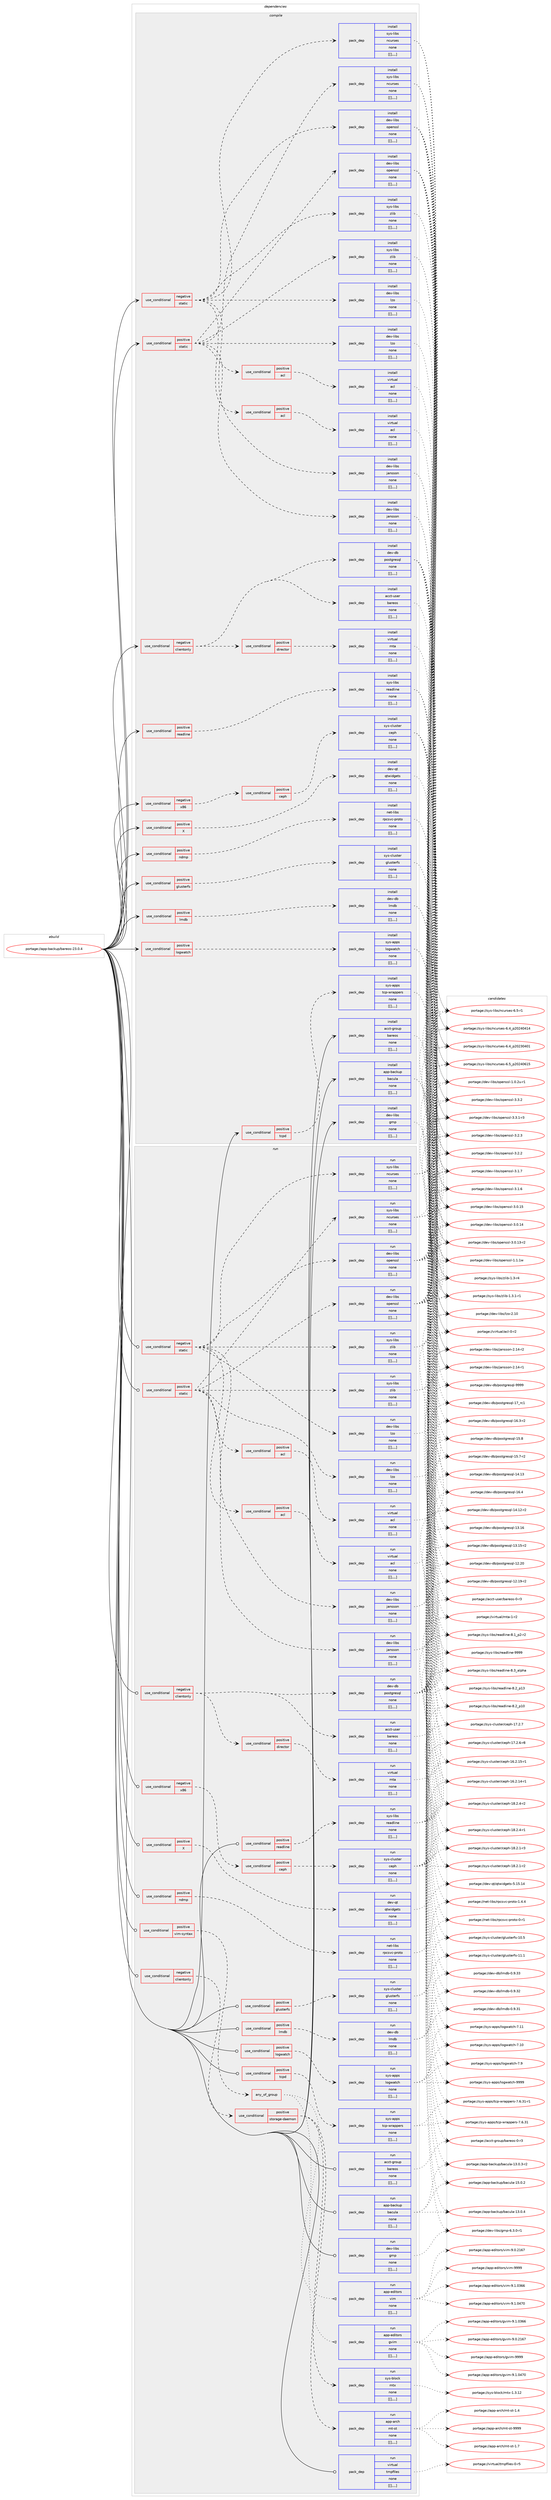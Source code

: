 digraph prolog {

# *************
# Graph options
# *************

newrank=true;
concentrate=true;
compound=true;
graph [rankdir=LR,fontname=Helvetica,fontsize=10,ranksep=1.5];#, ranksep=2.5, nodesep=0.2];
edge  [arrowhead=vee];
node  [fontname=Helvetica,fontsize=10];

# **********
# The ebuild
# **********

subgraph cluster_leftcol {
color=gray;
label=<<i>ebuild</i>>;
id [label="portage://app-backup/bareos-23.0.4", color=red, width=4, href="../app-backup/bareos-23.0.4.svg"];
}

# ****************
# The dependencies
# ****************

subgraph cluster_midcol {
color=gray;
label=<<i>dependencies</i>>;
subgraph cluster_compile {
fillcolor="#eeeeee";
style=filled;
label=<<i>compile</i>>;
subgraph cond2614 {
dependency9198 [label=<<TABLE BORDER="0" CELLBORDER="1" CELLSPACING="0" CELLPADDING="4"><TR><TD ROWSPAN="3" CELLPADDING="10">use_conditional</TD></TR><TR><TD>negative</TD></TR><TR><TD>clientonly</TD></TR></TABLE>>, shape=none, color=red];
subgraph pack6545 {
dependency9199 [label=<<TABLE BORDER="0" CELLBORDER="1" CELLSPACING="0" CELLPADDING="4" WIDTH="220"><TR><TD ROWSPAN="6" CELLPADDING="30">pack_dep</TD></TR><TR><TD WIDTH="110">install</TD></TR><TR><TD>acct-user</TD></TR><TR><TD>bareos</TD></TR><TR><TD>none</TD></TR><TR><TD>[[],,,,]</TD></TR></TABLE>>, shape=none, color=blue];
}
dependency9198:e -> dependency9199:w [weight=20,style="dashed",arrowhead="vee"];
subgraph pack6546 {
dependency9200 [label=<<TABLE BORDER="0" CELLBORDER="1" CELLSPACING="0" CELLPADDING="4" WIDTH="220"><TR><TD ROWSPAN="6" CELLPADDING="30">pack_dep</TD></TR><TR><TD WIDTH="110">install</TD></TR><TR><TD>dev-db</TD></TR><TR><TD>postgresql</TD></TR><TR><TD>none</TD></TR><TR><TD>[[],,,,]</TD></TR></TABLE>>, shape=none, color=blue];
}
dependency9198:e -> dependency9200:w [weight=20,style="dashed",arrowhead="vee"];
subgraph cond2615 {
dependency9201 [label=<<TABLE BORDER="0" CELLBORDER="1" CELLSPACING="0" CELLPADDING="4"><TR><TD ROWSPAN="3" CELLPADDING="10">use_conditional</TD></TR><TR><TD>positive</TD></TR><TR><TD>director</TD></TR></TABLE>>, shape=none, color=red];
subgraph pack6547 {
dependency9202 [label=<<TABLE BORDER="0" CELLBORDER="1" CELLSPACING="0" CELLPADDING="4" WIDTH="220"><TR><TD ROWSPAN="6" CELLPADDING="30">pack_dep</TD></TR><TR><TD WIDTH="110">install</TD></TR><TR><TD>virtual</TD></TR><TR><TD>mta</TD></TR><TR><TD>none</TD></TR><TR><TD>[[],,,,]</TD></TR></TABLE>>, shape=none, color=blue];
}
dependency9201:e -> dependency9202:w [weight=20,style="dashed",arrowhead="vee"];
}
dependency9198:e -> dependency9201:w [weight=20,style="dashed",arrowhead="vee"];
}
id:e -> dependency9198:w [weight=20,style="solid",arrowhead="vee"];
subgraph cond2616 {
dependency9203 [label=<<TABLE BORDER="0" CELLBORDER="1" CELLSPACING="0" CELLPADDING="4"><TR><TD ROWSPAN="3" CELLPADDING="10">use_conditional</TD></TR><TR><TD>negative</TD></TR><TR><TD>static</TD></TR></TABLE>>, shape=none, color=red];
subgraph cond2617 {
dependency9204 [label=<<TABLE BORDER="0" CELLBORDER="1" CELLSPACING="0" CELLPADDING="4"><TR><TD ROWSPAN="3" CELLPADDING="10">use_conditional</TD></TR><TR><TD>positive</TD></TR><TR><TD>acl</TD></TR></TABLE>>, shape=none, color=red];
subgraph pack6548 {
dependency9205 [label=<<TABLE BORDER="0" CELLBORDER="1" CELLSPACING="0" CELLPADDING="4" WIDTH="220"><TR><TD ROWSPAN="6" CELLPADDING="30">pack_dep</TD></TR><TR><TD WIDTH="110">install</TD></TR><TR><TD>virtual</TD></TR><TR><TD>acl</TD></TR><TR><TD>none</TD></TR><TR><TD>[[],,,,]</TD></TR></TABLE>>, shape=none, color=blue];
}
dependency9204:e -> dependency9205:w [weight=20,style="dashed",arrowhead="vee"];
}
dependency9203:e -> dependency9204:w [weight=20,style="dashed",arrowhead="vee"];
subgraph pack6549 {
dependency9206 [label=<<TABLE BORDER="0" CELLBORDER="1" CELLSPACING="0" CELLPADDING="4" WIDTH="220"><TR><TD ROWSPAN="6" CELLPADDING="30">pack_dep</TD></TR><TR><TD WIDTH="110">install</TD></TR><TR><TD>dev-libs</TD></TR><TR><TD>jansson</TD></TR><TR><TD>none</TD></TR><TR><TD>[[],,,,]</TD></TR></TABLE>>, shape=none, color=blue];
}
dependency9203:e -> dependency9206:w [weight=20,style="dashed",arrowhead="vee"];
subgraph pack6550 {
dependency9207 [label=<<TABLE BORDER="0" CELLBORDER="1" CELLSPACING="0" CELLPADDING="4" WIDTH="220"><TR><TD ROWSPAN="6" CELLPADDING="30">pack_dep</TD></TR><TR><TD WIDTH="110">install</TD></TR><TR><TD>dev-libs</TD></TR><TR><TD>lzo</TD></TR><TR><TD>none</TD></TR><TR><TD>[[],,,,]</TD></TR></TABLE>>, shape=none, color=blue];
}
dependency9203:e -> dependency9207:w [weight=20,style="dashed",arrowhead="vee"];
subgraph pack6551 {
dependency9208 [label=<<TABLE BORDER="0" CELLBORDER="1" CELLSPACING="0" CELLPADDING="4" WIDTH="220"><TR><TD ROWSPAN="6" CELLPADDING="30">pack_dep</TD></TR><TR><TD WIDTH="110">install</TD></TR><TR><TD>dev-libs</TD></TR><TR><TD>openssl</TD></TR><TR><TD>none</TD></TR><TR><TD>[[],,,,]</TD></TR></TABLE>>, shape=none, color=blue];
}
dependency9203:e -> dependency9208:w [weight=20,style="dashed",arrowhead="vee"];
subgraph pack6552 {
dependency9209 [label=<<TABLE BORDER="0" CELLBORDER="1" CELLSPACING="0" CELLPADDING="4" WIDTH="220"><TR><TD ROWSPAN="6" CELLPADDING="30">pack_dep</TD></TR><TR><TD WIDTH="110">install</TD></TR><TR><TD>sys-libs</TD></TR><TR><TD>ncurses</TD></TR><TR><TD>none</TD></TR><TR><TD>[[],,,,]</TD></TR></TABLE>>, shape=none, color=blue];
}
dependency9203:e -> dependency9209:w [weight=20,style="dashed",arrowhead="vee"];
subgraph pack6553 {
dependency9210 [label=<<TABLE BORDER="0" CELLBORDER="1" CELLSPACING="0" CELLPADDING="4" WIDTH="220"><TR><TD ROWSPAN="6" CELLPADDING="30">pack_dep</TD></TR><TR><TD WIDTH="110">install</TD></TR><TR><TD>sys-libs</TD></TR><TR><TD>zlib</TD></TR><TR><TD>none</TD></TR><TR><TD>[[],,,,]</TD></TR></TABLE>>, shape=none, color=blue];
}
dependency9203:e -> dependency9210:w [weight=20,style="dashed",arrowhead="vee"];
}
id:e -> dependency9203:w [weight=20,style="solid",arrowhead="vee"];
subgraph cond2618 {
dependency9211 [label=<<TABLE BORDER="0" CELLBORDER="1" CELLSPACING="0" CELLPADDING="4"><TR><TD ROWSPAN="3" CELLPADDING="10">use_conditional</TD></TR><TR><TD>negative</TD></TR><TR><TD>x86</TD></TR></TABLE>>, shape=none, color=red];
subgraph cond2619 {
dependency9212 [label=<<TABLE BORDER="0" CELLBORDER="1" CELLSPACING="0" CELLPADDING="4"><TR><TD ROWSPAN="3" CELLPADDING="10">use_conditional</TD></TR><TR><TD>positive</TD></TR><TR><TD>ceph</TD></TR></TABLE>>, shape=none, color=red];
subgraph pack6554 {
dependency9213 [label=<<TABLE BORDER="0" CELLBORDER="1" CELLSPACING="0" CELLPADDING="4" WIDTH="220"><TR><TD ROWSPAN="6" CELLPADDING="30">pack_dep</TD></TR><TR><TD WIDTH="110">install</TD></TR><TR><TD>sys-cluster</TD></TR><TR><TD>ceph</TD></TR><TR><TD>none</TD></TR><TR><TD>[[],,,,]</TD></TR></TABLE>>, shape=none, color=blue];
}
dependency9212:e -> dependency9213:w [weight=20,style="dashed",arrowhead="vee"];
}
dependency9211:e -> dependency9212:w [weight=20,style="dashed",arrowhead="vee"];
}
id:e -> dependency9211:w [weight=20,style="solid",arrowhead="vee"];
subgraph cond2620 {
dependency9214 [label=<<TABLE BORDER="0" CELLBORDER="1" CELLSPACING="0" CELLPADDING="4"><TR><TD ROWSPAN="3" CELLPADDING="10">use_conditional</TD></TR><TR><TD>positive</TD></TR><TR><TD>X</TD></TR></TABLE>>, shape=none, color=red];
subgraph pack6555 {
dependency9215 [label=<<TABLE BORDER="0" CELLBORDER="1" CELLSPACING="0" CELLPADDING="4" WIDTH="220"><TR><TD ROWSPAN="6" CELLPADDING="30">pack_dep</TD></TR><TR><TD WIDTH="110">install</TD></TR><TR><TD>dev-qt</TD></TR><TR><TD>qtwidgets</TD></TR><TR><TD>none</TD></TR><TR><TD>[[],,,,]</TD></TR></TABLE>>, shape=none, color=blue];
}
dependency9214:e -> dependency9215:w [weight=20,style="dashed",arrowhead="vee"];
}
id:e -> dependency9214:w [weight=20,style="solid",arrowhead="vee"];
subgraph cond2621 {
dependency9216 [label=<<TABLE BORDER="0" CELLBORDER="1" CELLSPACING="0" CELLPADDING="4"><TR><TD ROWSPAN="3" CELLPADDING="10">use_conditional</TD></TR><TR><TD>positive</TD></TR><TR><TD>glusterfs</TD></TR></TABLE>>, shape=none, color=red];
subgraph pack6556 {
dependency9217 [label=<<TABLE BORDER="0" CELLBORDER="1" CELLSPACING="0" CELLPADDING="4" WIDTH="220"><TR><TD ROWSPAN="6" CELLPADDING="30">pack_dep</TD></TR><TR><TD WIDTH="110">install</TD></TR><TR><TD>sys-cluster</TD></TR><TR><TD>glusterfs</TD></TR><TR><TD>none</TD></TR><TR><TD>[[],,,,]</TD></TR></TABLE>>, shape=none, color=blue];
}
dependency9216:e -> dependency9217:w [weight=20,style="dashed",arrowhead="vee"];
}
id:e -> dependency9216:w [weight=20,style="solid",arrowhead="vee"];
subgraph cond2622 {
dependency9218 [label=<<TABLE BORDER="0" CELLBORDER="1" CELLSPACING="0" CELLPADDING="4"><TR><TD ROWSPAN="3" CELLPADDING="10">use_conditional</TD></TR><TR><TD>positive</TD></TR><TR><TD>lmdb</TD></TR></TABLE>>, shape=none, color=red];
subgraph pack6557 {
dependency9219 [label=<<TABLE BORDER="0" CELLBORDER="1" CELLSPACING="0" CELLPADDING="4" WIDTH="220"><TR><TD ROWSPAN="6" CELLPADDING="30">pack_dep</TD></TR><TR><TD WIDTH="110">install</TD></TR><TR><TD>dev-db</TD></TR><TR><TD>lmdb</TD></TR><TR><TD>none</TD></TR><TR><TD>[[],,,,]</TD></TR></TABLE>>, shape=none, color=blue];
}
dependency9218:e -> dependency9219:w [weight=20,style="dashed",arrowhead="vee"];
}
id:e -> dependency9218:w [weight=20,style="solid",arrowhead="vee"];
subgraph cond2623 {
dependency9220 [label=<<TABLE BORDER="0" CELLBORDER="1" CELLSPACING="0" CELLPADDING="4"><TR><TD ROWSPAN="3" CELLPADDING="10">use_conditional</TD></TR><TR><TD>positive</TD></TR><TR><TD>logwatch</TD></TR></TABLE>>, shape=none, color=red];
subgraph pack6558 {
dependency9221 [label=<<TABLE BORDER="0" CELLBORDER="1" CELLSPACING="0" CELLPADDING="4" WIDTH="220"><TR><TD ROWSPAN="6" CELLPADDING="30">pack_dep</TD></TR><TR><TD WIDTH="110">install</TD></TR><TR><TD>sys-apps</TD></TR><TR><TD>logwatch</TD></TR><TR><TD>none</TD></TR><TR><TD>[[],,,,]</TD></TR></TABLE>>, shape=none, color=blue];
}
dependency9220:e -> dependency9221:w [weight=20,style="dashed",arrowhead="vee"];
}
id:e -> dependency9220:w [weight=20,style="solid",arrowhead="vee"];
subgraph cond2624 {
dependency9222 [label=<<TABLE BORDER="0" CELLBORDER="1" CELLSPACING="0" CELLPADDING="4"><TR><TD ROWSPAN="3" CELLPADDING="10">use_conditional</TD></TR><TR><TD>positive</TD></TR><TR><TD>ndmp</TD></TR></TABLE>>, shape=none, color=red];
subgraph pack6559 {
dependency9223 [label=<<TABLE BORDER="0" CELLBORDER="1" CELLSPACING="0" CELLPADDING="4" WIDTH="220"><TR><TD ROWSPAN="6" CELLPADDING="30">pack_dep</TD></TR><TR><TD WIDTH="110">install</TD></TR><TR><TD>net-libs</TD></TR><TR><TD>rpcsvc-proto</TD></TR><TR><TD>none</TD></TR><TR><TD>[[],,,,]</TD></TR></TABLE>>, shape=none, color=blue];
}
dependency9222:e -> dependency9223:w [weight=20,style="dashed",arrowhead="vee"];
}
id:e -> dependency9222:w [weight=20,style="solid",arrowhead="vee"];
subgraph cond2625 {
dependency9224 [label=<<TABLE BORDER="0" CELLBORDER="1" CELLSPACING="0" CELLPADDING="4"><TR><TD ROWSPAN="3" CELLPADDING="10">use_conditional</TD></TR><TR><TD>positive</TD></TR><TR><TD>readline</TD></TR></TABLE>>, shape=none, color=red];
subgraph pack6560 {
dependency9225 [label=<<TABLE BORDER="0" CELLBORDER="1" CELLSPACING="0" CELLPADDING="4" WIDTH="220"><TR><TD ROWSPAN="6" CELLPADDING="30">pack_dep</TD></TR><TR><TD WIDTH="110">install</TD></TR><TR><TD>sys-libs</TD></TR><TR><TD>readline</TD></TR><TR><TD>none</TD></TR><TR><TD>[[],,,,]</TD></TR></TABLE>>, shape=none, color=blue];
}
dependency9224:e -> dependency9225:w [weight=20,style="dashed",arrowhead="vee"];
}
id:e -> dependency9224:w [weight=20,style="solid",arrowhead="vee"];
subgraph cond2626 {
dependency9226 [label=<<TABLE BORDER="0" CELLBORDER="1" CELLSPACING="0" CELLPADDING="4"><TR><TD ROWSPAN="3" CELLPADDING="10">use_conditional</TD></TR><TR><TD>positive</TD></TR><TR><TD>static</TD></TR></TABLE>>, shape=none, color=red];
subgraph cond2627 {
dependency9227 [label=<<TABLE BORDER="0" CELLBORDER="1" CELLSPACING="0" CELLPADDING="4"><TR><TD ROWSPAN="3" CELLPADDING="10">use_conditional</TD></TR><TR><TD>positive</TD></TR><TR><TD>acl</TD></TR></TABLE>>, shape=none, color=red];
subgraph pack6561 {
dependency9228 [label=<<TABLE BORDER="0" CELLBORDER="1" CELLSPACING="0" CELLPADDING="4" WIDTH="220"><TR><TD ROWSPAN="6" CELLPADDING="30">pack_dep</TD></TR><TR><TD WIDTH="110">install</TD></TR><TR><TD>virtual</TD></TR><TR><TD>acl</TD></TR><TR><TD>none</TD></TR><TR><TD>[[],,,,]</TD></TR></TABLE>>, shape=none, color=blue];
}
dependency9227:e -> dependency9228:w [weight=20,style="dashed",arrowhead="vee"];
}
dependency9226:e -> dependency9227:w [weight=20,style="dashed",arrowhead="vee"];
subgraph pack6562 {
dependency9229 [label=<<TABLE BORDER="0" CELLBORDER="1" CELLSPACING="0" CELLPADDING="4" WIDTH="220"><TR><TD ROWSPAN="6" CELLPADDING="30">pack_dep</TD></TR><TR><TD WIDTH="110">install</TD></TR><TR><TD>dev-libs</TD></TR><TR><TD>jansson</TD></TR><TR><TD>none</TD></TR><TR><TD>[[],,,,]</TD></TR></TABLE>>, shape=none, color=blue];
}
dependency9226:e -> dependency9229:w [weight=20,style="dashed",arrowhead="vee"];
subgraph pack6563 {
dependency9230 [label=<<TABLE BORDER="0" CELLBORDER="1" CELLSPACING="0" CELLPADDING="4" WIDTH="220"><TR><TD ROWSPAN="6" CELLPADDING="30">pack_dep</TD></TR><TR><TD WIDTH="110">install</TD></TR><TR><TD>dev-libs</TD></TR><TR><TD>lzo</TD></TR><TR><TD>none</TD></TR><TR><TD>[[],,,,]</TD></TR></TABLE>>, shape=none, color=blue];
}
dependency9226:e -> dependency9230:w [weight=20,style="dashed",arrowhead="vee"];
subgraph pack6564 {
dependency9231 [label=<<TABLE BORDER="0" CELLBORDER="1" CELLSPACING="0" CELLPADDING="4" WIDTH="220"><TR><TD ROWSPAN="6" CELLPADDING="30">pack_dep</TD></TR><TR><TD WIDTH="110">install</TD></TR><TR><TD>dev-libs</TD></TR><TR><TD>openssl</TD></TR><TR><TD>none</TD></TR><TR><TD>[[],,,,]</TD></TR></TABLE>>, shape=none, color=blue];
}
dependency9226:e -> dependency9231:w [weight=20,style="dashed",arrowhead="vee"];
subgraph pack6565 {
dependency9232 [label=<<TABLE BORDER="0" CELLBORDER="1" CELLSPACING="0" CELLPADDING="4" WIDTH="220"><TR><TD ROWSPAN="6" CELLPADDING="30">pack_dep</TD></TR><TR><TD WIDTH="110">install</TD></TR><TR><TD>sys-libs</TD></TR><TR><TD>ncurses</TD></TR><TR><TD>none</TD></TR><TR><TD>[[],,,,]</TD></TR></TABLE>>, shape=none, color=blue];
}
dependency9226:e -> dependency9232:w [weight=20,style="dashed",arrowhead="vee"];
subgraph pack6566 {
dependency9233 [label=<<TABLE BORDER="0" CELLBORDER="1" CELLSPACING="0" CELLPADDING="4" WIDTH="220"><TR><TD ROWSPAN="6" CELLPADDING="30">pack_dep</TD></TR><TR><TD WIDTH="110">install</TD></TR><TR><TD>sys-libs</TD></TR><TR><TD>zlib</TD></TR><TR><TD>none</TD></TR><TR><TD>[[],,,,]</TD></TR></TABLE>>, shape=none, color=blue];
}
dependency9226:e -> dependency9233:w [weight=20,style="dashed",arrowhead="vee"];
}
id:e -> dependency9226:w [weight=20,style="solid",arrowhead="vee"];
subgraph cond2628 {
dependency9234 [label=<<TABLE BORDER="0" CELLBORDER="1" CELLSPACING="0" CELLPADDING="4"><TR><TD ROWSPAN="3" CELLPADDING="10">use_conditional</TD></TR><TR><TD>positive</TD></TR><TR><TD>tcpd</TD></TR></TABLE>>, shape=none, color=red];
subgraph pack6567 {
dependency9235 [label=<<TABLE BORDER="0" CELLBORDER="1" CELLSPACING="0" CELLPADDING="4" WIDTH="220"><TR><TD ROWSPAN="6" CELLPADDING="30">pack_dep</TD></TR><TR><TD WIDTH="110">install</TD></TR><TR><TD>sys-apps</TD></TR><TR><TD>tcp-wrappers</TD></TR><TR><TD>none</TD></TR><TR><TD>[[],,,,]</TD></TR></TABLE>>, shape=none, color=blue];
}
dependency9234:e -> dependency9235:w [weight=20,style="dashed",arrowhead="vee"];
}
id:e -> dependency9234:w [weight=20,style="solid",arrowhead="vee"];
subgraph pack6568 {
dependency9236 [label=<<TABLE BORDER="0" CELLBORDER="1" CELLSPACING="0" CELLPADDING="4" WIDTH="220"><TR><TD ROWSPAN="6" CELLPADDING="30">pack_dep</TD></TR><TR><TD WIDTH="110">install</TD></TR><TR><TD>acct-group</TD></TR><TR><TD>bareos</TD></TR><TR><TD>none</TD></TR><TR><TD>[[],,,,]</TD></TR></TABLE>>, shape=none, color=blue];
}
id:e -> dependency9236:w [weight=20,style="solid",arrowhead="vee"];
subgraph pack6569 {
dependency9237 [label=<<TABLE BORDER="0" CELLBORDER="1" CELLSPACING="0" CELLPADDING="4" WIDTH="220"><TR><TD ROWSPAN="6" CELLPADDING="30">pack_dep</TD></TR><TR><TD WIDTH="110">install</TD></TR><TR><TD>dev-libs</TD></TR><TR><TD>gmp</TD></TR><TR><TD>none</TD></TR><TR><TD>[[],,,,]</TD></TR></TABLE>>, shape=none, color=blue];
}
id:e -> dependency9237:w [weight=20,style="solid",arrowhead="vee"];
subgraph pack6570 {
dependency9238 [label=<<TABLE BORDER="0" CELLBORDER="1" CELLSPACING="0" CELLPADDING="4" WIDTH="220"><TR><TD ROWSPAN="6" CELLPADDING="30">pack_dep</TD></TR><TR><TD WIDTH="110">install</TD></TR><TR><TD>app-backup</TD></TR><TR><TD>bacula</TD></TR><TR><TD>none</TD></TR><TR><TD>[[],,,,]</TD></TR></TABLE>>, shape=none, color=blue];
}
id:e -> dependency9238:w [weight=20,style="solid",arrowhead="vee"];
}
subgraph cluster_compileandrun {
fillcolor="#eeeeee";
style=filled;
label=<<i>compile and run</i>>;
}
subgraph cluster_run {
fillcolor="#eeeeee";
style=filled;
label=<<i>run</i>>;
subgraph cond2629 {
dependency9239 [label=<<TABLE BORDER="0" CELLBORDER="1" CELLSPACING="0" CELLPADDING="4"><TR><TD ROWSPAN="3" CELLPADDING="10">use_conditional</TD></TR><TR><TD>negative</TD></TR><TR><TD>clientonly</TD></TR></TABLE>>, shape=none, color=red];
subgraph cond2630 {
dependency9240 [label=<<TABLE BORDER="0" CELLBORDER="1" CELLSPACING="0" CELLPADDING="4"><TR><TD ROWSPAN="3" CELLPADDING="10">use_conditional</TD></TR><TR><TD>positive</TD></TR><TR><TD>storage-daemon</TD></TR></TABLE>>, shape=none, color=red];
subgraph pack6571 {
dependency9241 [label=<<TABLE BORDER="0" CELLBORDER="1" CELLSPACING="0" CELLPADDING="4" WIDTH="220"><TR><TD ROWSPAN="6" CELLPADDING="30">pack_dep</TD></TR><TR><TD WIDTH="110">run</TD></TR><TR><TD>sys-block</TD></TR><TR><TD>mtx</TD></TR><TR><TD>none</TD></TR><TR><TD>[[],,,,]</TD></TR></TABLE>>, shape=none, color=blue];
}
dependency9240:e -> dependency9241:w [weight=20,style="dashed",arrowhead="vee"];
subgraph pack6572 {
dependency9242 [label=<<TABLE BORDER="0" CELLBORDER="1" CELLSPACING="0" CELLPADDING="4" WIDTH="220"><TR><TD ROWSPAN="6" CELLPADDING="30">pack_dep</TD></TR><TR><TD WIDTH="110">run</TD></TR><TR><TD>app-arch</TD></TR><TR><TD>mt-st</TD></TR><TR><TD>none</TD></TR><TR><TD>[[],,,,]</TD></TR></TABLE>>, shape=none, color=blue];
}
dependency9240:e -> dependency9242:w [weight=20,style="dashed",arrowhead="vee"];
}
dependency9239:e -> dependency9240:w [weight=20,style="dashed",arrowhead="vee"];
}
id:e -> dependency9239:w [weight=20,style="solid",arrowhead="odot"];
subgraph cond2631 {
dependency9243 [label=<<TABLE BORDER="0" CELLBORDER="1" CELLSPACING="0" CELLPADDING="4"><TR><TD ROWSPAN="3" CELLPADDING="10">use_conditional</TD></TR><TR><TD>negative</TD></TR><TR><TD>clientonly</TD></TR></TABLE>>, shape=none, color=red];
subgraph pack6573 {
dependency9244 [label=<<TABLE BORDER="0" CELLBORDER="1" CELLSPACING="0" CELLPADDING="4" WIDTH="220"><TR><TD ROWSPAN="6" CELLPADDING="30">pack_dep</TD></TR><TR><TD WIDTH="110">run</TD></TR><TR><TD>acct-user</TD></TR><TR><TD>bareos</TD></TR><TR><TD>none</TD></TR><TR><TD>[[],,,,]</TD></TR></TABLE>>, shape=none, color=blue];
}
dependency9243:e -> dependency9244:w [weight=20,style="dashed",arrowhead="vee"];
subgraph pack6574 {
dependency9245 [label=<<TABLE BORDER="0" CELLBORDER="1" CELLSPACING="0" CELLPADDING="4" WIDTH="220"><TR><TD ROWSPAN="6" CELLPADDING="30">pack_dep</TD></TR><TR><TD WIDTH="110">run</TD></TR><TR><TD>dev-db</TD></TR><TR><TD>postgresql</TD></TR><TR><TD>none</TD></TR><TR><TD>[[],,,,]</TD></TR></TABLE>>, shape=none, color=blue];
}
dependency9243:e -> dependency9245:w [weight=20,style="dashed",arrowhead="vee"];
subgraph cond2632 {
dependency9246 [label=<<TABLE BORDER="0" CELLBORDER="1" CELLSPACING="0" CELLPADDING="4"><TR><TD ROWSPAN="3" CELLPADDING="10">use_conditional</TD></TR><TR><TD>positive</TD></TR><TR><TD>director</TD></TR></TABLE>>, shape=none, color=red];
subgraph pack6575 {
dependency9247 [label=<<TABLE BORDER="0" CELLBORDER="1" CELLSPACING="0" CELLPADDING="4" WIDTH="220"><TR><TD ROWSPAN="6" CELLPADDING="30">pack_dep</TD></TR><TR><TD WIDTH="110">run</TD></TR><TR><TD>virtual</TD></TR><TR><TD>mta</TD></TR><TR><TD>none</TD></TR><TR><TD>[[],,,,]</TD></TR></TABLE>>, shape=none, color=blue];
}
dependency9246:e -> dependency9247:w [weight=20,style="dashed",arrowhead="vee"];
}
dependency9243:e -> dependency9246:w [weight=20,style="dashed",arrowhead="vee"];
}
id:e -> dependency9243:w [weight=20,style="solid",arrowhead="odot"];
subgraph cond2633 {
dependency9248 [label=<<TABLE BORDER="0" CELLBORDER="1" CELLSPACING="0" CELLPADDING="4"><TR><TD ROWSPAN="3" CELLPADDING="10">use_conditional</TD></TR><TR><TD>negative</TD></TR><TR><TD>static</TD></TR></TABLE>>, shape=none, color=red];
subgraph cond2634 {
dependency9249 [label=<<TABLE BORDER="0" CELLBORDER="1" CELLSPACING="0" CELLPADDING="4"><TR><TD ROWSPAN="3" CELLPADDING="10">use_conditional</TD></TR><TR><TD>positive</TD></TR><TR><TD>acl</TD></TR></TABLE>>, shape=none, color=red];
subgraph pack6576 {
dependency9250 [label=<<TABLE BORDER="0" CELLBORDER="1" CELLSPACING="0" CELLPADDING="4" WIDTH="220"><TR><TD ROWSPAN="6" CELLPADDING="30">pack_dep</TD></TR><TR><TD WIDTH="110">run</TD></TR><TR><TD>virtual</TD></TR><TR><TD>acl</TD></TR><TR><TD>none</TD></TR><TR><TD>[[],,,,]</TD></TR></TABLE>>, shape=none, color=blue];
}
dependency9249:e -> dependency9250:w [weight=20,style="dashed",arrowhead="vee"];
}
dependency9248:e -> dependency9249:w [weight=20,style="dashed",arrowhead="vee"];
subgraph pack6577 {
dependency9251 [label=<<TABLE BORDER="0" CELLBORDER="1" CELLSPACING="0" CELLPADDING="4" WIDTH="220"><TR><TD ROWSPAN="6" CELLPADDING="30">pack_dep</TD></TR><TR><TD WIDTH="110">run</TD></TR><TR><TD>dev-libs</TD></TR><TR><TD>jansson</TD></TR><TR><TD>none</TD></TR><TR><TD>[[],,,,]</TD></TR></TABLE>>, shape=none, color=blue];
}
dependency9248:e -> dependency9251:w [weight=20,style="dashed",arrowhead="vee"];
subgraph pack6578 {
dependency9252 [label=<<TABLE BORDER="0" CELLBORDER="1" CELLSPACING="0" CELLPADDING="4" WIDTH="220"><TR><TD ROWSPAN="6" CELLPADDING="30">pack_dep</TD></TR><TR><TD WIDTH="110">run</TD></TR><TR><TD>dev-libs</TD></TR><TR><TD>lzo</TD></TR><TR><TD>none</TD></TR><TR><TD>[[],,,,]</TD></TR></TABLE>>, shape=none, color=blue];
}
dependency9248:e -> dependency9252:w [weight=20,style="dashed",arrowhead="vee"];
subgraph pack6579 {
dependency9253 [label=<<TABLE BORDER="0" CELLBORDER="1" CELLSPACING="0" CELLPADDING="4" WIDTH="220"><TR><TD ROWSPAN="6" CELLPADDING="30">pack_dep</TD></TR><TR><TD WIDTH="110">run</TD></TR><TR><TD>dev-libs</TD></TR><TR><TD>openssl</TD></TR><TR><TD>none</TD></TR><TR><TD>[[],,,,]</TD></TR></TABLE>>, shape=none, color=blue];
}
dependency9248:e -> dependency9253:w [weight=20,style="dashed",arrowhead="vee"];
subgraph pack6580 {
dependency9254 [label=<<TABLE BORDER="0" CELLBORDER="1" CELLSPACING="0" CELLPADDING="4" WIDTH="220"><TR><TD ROWSPAN="6" CELLPADDING="30">pack_dep</TD></TR><TR><TD WIDTH="110">run</TD></TR><TR><TD>sys-libs</TD></TR><TR><TD>ncurses</TD></TR><TR><TD>none</TD></TR><TR><TD>[[],,,,]</TD></TR></TABLE>>, shape=none, color=blue];
}
dependency9248:e -> dependency9254:w [weight=20,style="dashed",arrowhead="vee"];
subgraph pack6581 {
dependency9255 [label=<<TABLE BORDER="0" CELLBORDER="1" CELLSPACING="0" CELLPADDING="4" WIDTH="220"><TR><TD ROWSPAN="6" CELLPADDING="30">pack_dep</TD></TR><TR><TD WIDTH="110">run</TD></TR><TR><TD>sys-libs</TD></TR><TR><TD>zlib</TD></TR><TR><TD>none</TD></TR><TR><TD>[[],,,,]</TD></TR></TABLE>>, shape=none, color=blue];
}
dependency9248:e -> dependency9255:w [weight=20,style="dashed",arrowhead="vee"];
}
id:e -> dependency9248:w [weight=20,style="solid",arrowhead="odot"];
subgraph cond2635 {
dependency9256 [label=<<TABLE BORDER="0" CELLBORDER="1" CELLSPACING="0" CELLPADDING="4"><TR><TD ROWSPAN="3" CELLPADDING="10">use_conditional</TD></TR><TR><TD>negative</TD></TR><TR><TD>x86</TD></TR></TABLE>>, shape=none, color=red];
subgraph cond2636 {
dependency9257 [label=<<TABLE BORDER="0" CELLBORDER="1" CELLSPACING="0" CELLPADDING="4"><TR><TD ROWSPAN="3" CELLPADDING="10">use_conditional</TD></TR><TR><TD>positive</TD></TR><TR><TD>ceph</TD></TR></TABLE>>, shape=none, color=red];
subgraph pack6582 {
dependency9258 [label=<<TABLE BORDER="0" CELLBORDER="1" CELLSPACING="0" CELLPADDING="4" WIDTH="220"><TR><TD ROWSPAN="6" CELLPADDING="30">pack_dep</TD></TR><TR><TD WIDTH="110">run</TD></TR><TR><TD>sys-cluster</TD></TR><TR><TD>ceph</TD></TR><TR><TD>none</TD></TR><TR><TD>[[],,,,]</TD></TR></TABLE>>, shape=none, color=blue];
}
dependency9257:e -> dependency9258:w [weight=20,style="dashed",arrowhead="vee"];
}
dependency9256:e -> dependency9257:w [weight=20,style="dashed",arrowhead="vee"];
}
id:e -> dependency9256:w [weight=20,style="solid",arrowhead="odot"];
subgraph cond2637 {
dependency9259 [label=<<TABLE BORDER="0" CELLBORDER="1" CELLSPACING="0" CELLPADDING="4"><TR><TD ROWSPAN="3" CELLPADDING="10">use_conditional</TD></TR><TR><TD>positive</TD></TR><TR><TD>X</TD></TR></TABLE>>, shape=none, color=red];
subgraph pack6583 {
dependency9260 [label=<<TABLE BORDER="0" CELLBORDER="1" CELLSPACING="0" CELLPADDING="4" WIDTH="220"><TR><TD ROWSPAN="6" CELLPADDING="30">pack_dep</TD></TR><TR><TD WIDTH="110">run</TD></TR><TR><TD>dev-qt</TD></TR><TR><TD>qtwidgets</TD></TR><TR><TD>none</TD></TR><TR><TD>[[],,,,]</TD></TR></TABLE>>, shape=none, color=blue];
}
dependency9259:e -> dependency9260:w [weight=20,style="dashed",arrowhead="vee"];
}
id:e -> dependency9259:w [weight=20,style="solid",arrowhead="odot"];
subgraph cond2638 {
dependency9261 [label=<<TABLE BORDER="0" CELLBORDER="1" CELLSPACING="0" CELLPADDING="4"><TR><TD ROWSPAN="3" CELLPADDING="10">use_conditional</TD></TR><TR><TD>positive</TD></TR><TR><TD>glusterfs</TD></TR></TABLE>>, shape=none, color=red];
subgraph pack6584 {
dependency9262 [label=<<TABLE BORDER="0" CELLBORDER="1" CELLSPACING="0" CELLPADDING="4" WIDTH="220"><TR><TD ROWSPAN="6" CELLPADDING="30">pack_dep</TD></TR><TR><TD WIDTH="110">run</TD></TR><TR><TD>sys-cluster</TD></TR><TR><TD>glusterfs</TD></TR><TR><TD>none</TD></TR><TR><TD>[[],,,,]</TD></TR></TABLE>>, shape=none, color=blue];
}
dependency9261:e -> dependency9262:w [weight=20,style="dashed",arrowhead="vee"];
}
id:e -> dependency9261:w [weight=20,style="solid",arrowhead="odot"];
subgraph cond2639 {
dependency9263 [label=<<TABLE BORDER="0" CELLBORDER="1" CELLSPACING="0" CELLPADDING="4"><TR><TD ROWSPAN="3" CELLPADDING="10">use_conditional</TD></TR><TR><TD>positive</TD></TR><TR><TD>lmdb</TD></TR></TABLE>>, shape=none, color=red];
subgraph pack6585 {
dependency9264 [label=<<TABLE BORDER="0" CELLBORDER="1" CELLSPACING="0" CELLPADDING="4" WIDTH="220"><TR><TD ROWSPAN="6" CELLPADDING="30">pack_dep</TD></TR><TR><TD WIDTH="110">run</TD></TR><TR><TD>dev-db</TD></TR><TR><TD>lmdb</TD></TR><TR><TD>none</TD></TR><TR><TD>[[],,,,]</TD></TR></TABLE>>, shape=none, color=blue];
}
dependency9263:e -> dependency9264:w [weight=20,style="dashed",arrowhead="vee"];
}
id:e -> dependency9263:w [weight=20,style="solid",arrowhead="odot"];
subgraph cond2640 {
dependency9265 [label=<<TABLE BORDER="0" CELLBORDER="1" CELLSPACING="0" CELLPADDING="4"><TR><TD ROWSPAN="3" CELLPADDING="10">use_conditional</TD></TR><TR><TD>positive</TD></TR><TR><TD>logwatch</TD></TR></TABLE>>, shape=none, color=red];
subgraph pack6586 {
dependency9266 [label=<<TABLE BORDER="0" CELLBORDER="1" CELLSPACING="0" CELLPADDING="4" WIDTH="220"><TR><TD ROWSPAN="6" CELLPADDING="30">pack_dep</TD></TR><TR><TD WIDTH="110">run</TD></TR><TR><TD>sys-apps</TD></TR><TR><TD>logwatch</TD></TR><TR><TD>none</TD></TR><TR><TD>[[],,,,]</TD></TR></TABLE>>, shape=none, color=blue];
}
dependency9265:e -> dependency9266:w [weight=20,style="dashed",arrowhead="vee"];
}
id:e -> dependency9265:w [weight=20,style="solid",arrowhead="odot"];
subgraph cond2641 {
dependency9267 [label=<<TABLE BORDER="0" CELLBORDER="1" CELLSPACING="0" CELLPADDING="4"><TR><TD ROWSPAN="3" CELLPADDING="10">use_conditional</TD></TR><TR><TD>positive</TD></TR><TR><TD>ndmp</TD></TR></TABLE>>, shape=none, color=red];
subgraph pack6587 {
dependency9268 [label=<<TABLE BORDER="0" CELLBORDER="1" CELLSPACING="0" CELLPADDING="4" WIDTH="220"><TR><TD ROWSPAN="6" CELLPADDING="30">pack_dep</TD></TR><TR><TD WIDTH="110">run</TD></TR><TR><TD>net-libs</TD></TR><TR><TD>rpcsvc-proto</TD></TR><TR><TD>none</TD></TR><TR><TD>[[],,,,]</TD></TR></TABLE>>, shape=none, color=blue];
}
dependency9267:e -> dependency9268:w [weight=20,style="dashed",arrowhead="vee"];
}
id:e -> dependency9267:w [weight=20,style="solid",arrowhead="odot"];
subgraph cond2642 {
dependency9269 [label=<<TABLE BORDER="0" CELLBORDER="1" CELLSPACING="0" CELLPADDING="4"><TR><TD ROWSPAN="3" CELLPADDING="10">use_conditional</TD></TR><TR><TD>positive</TD></TR><TR><TD>readline</TD></TR></TABLE>>, shape=none, color=red];
subgraph pack6588 {
dependency9270 [label=<<TABLE BORDER="0" CELLBORDER="1" CELLSPACING="0" CELLPADDING="4" WIDTH="220"><TR><TD ROWSPAN="6" CELLPADDING="30">pack_dep</TD></TR><TR><TD WIDTH="110">run</TD></TR><TR><TD>sys-libs</TD></TR><TR><TD>readline</TD></TR><TR><TD>none</TD></TR><TR><TD>[[],,,,]</TD></TR></TABLE>>, shape=none, color=blue];
}
dependency9269:e -> dependency9270:w [weight=20,style="dashed",arrowhead="vee"];
}
id:e -> dependency9269:w [weight=20,style="solid",arrowhead="odot"];
subgraph cond2643 {
dependency9271 [label=<<TABLE BORDER="0" CELLBORDER="1" CELLSPACING="0" CELLPADDING="4"><TR><TD ROWSPAN="3" CELLPADDING="10">use_conditional</TD></TR><TR><TD>positive</TD></TR><TR><TD>static</TD></TR></TABLE>>, shape=none, color=red];
subgraph cond2644 {
dependency9272 [label=<<TABLE BORDER="0" CELLBORDER="1" CELLSPACING="0" CELLPADDING="4"><TR><TD ROWSPAN="3" CELLPADDING="10">use_conditional</TD></TR><TR><TD>positive</TD></TR><TR><TD>acl</TD></TR></TABLE>>, shape=none, color=red];
subgraph pack6589 {
dependency9273 [label=<<TABLE BORDER="0" CELLBORDER="1" CELLSPACING="0" CELLPADDING="4" WIDTH="220"><TR><TD ROWSPAN="6" CELLPADDING="30">pack_dep</TD></TR><TR><TD WIDTH="110">run</TD></TR><TR><TD>virtual</TD></TR><TR><TD>acl</TD></TR><TR><TD>none</TD></TR><TR><TD>[[],,,,]</TD></TR></TABLE>>, shape=none, color=blue];
}
dependency9272:e -> dependency9273:w [weight=20,style="dashed",arrowhead="vee"];
}
dependency9271:e -> dependency9272:w [weight=20,style="dashed",arrowhead="vee"];
subgraph pack6590 {
dependency9274 [label=<<TABLE BORDER="0" CELLBORDER="1" CELLSPACING="0" CELLPADDING="4" WIDTH="220"><TR><TD ROWSPAN="6" CELLPADDING="30">pack_dep</TD></TR><TR><TD WIDTH="110">run</TD></TR><TR><TD>dev-libs</TD></TR><TR><TD>jansson</TD></TR><TR><TD>none</TD></TR><TR><TD>[[],,,,]</TD></TR></TABLE>>, shape=none, color=blue];
}
dependency9271:e -> dependency9274:w [weight=20,style="dashed",arrowhead="vee"];
subgraph pack6591 {
dependency9275 [label=<<TABLE BORDER="0" CELLBORDER="1" CELLSPACING="0" CELLPADDING="4" WIDTH="220"><TR><TD ROWSPAN="6" CELLPADDING="30">pack_dep</TD></TR><TR><TD WIDTH="110">run</TD></TR><TR><TD>dev-libs</TD></TR><TR><TD>lzo</TD></TR><TR><TD>none</TD></TR><TR><TD>[[],,,,]</TD></TR></TABLE>>, shape=none, color=blue];
}
dependency9271:e -> dependency9275:w [weight=20,style="dashed",arrowhead="vee"];
subgraph pack6592 {
dependency9276 [label=<<TABLE BORDER="0" CELLBORDER="1" CELLSPACING="0" CELLPADDING="4" WIDTH="220"><TR><TD ROWSPAN="6" CELLPADDING="30">pack_dep</TD></TR><TR><TD WIDTH="110">run</TD></TR><TR><TD>dev-libs</TD></TR><TR><TD>openssl</TD></TR><TR><TD>none</TD></TR><TR><TD>[[],,,,]</TD></TR></TABLE>>, shape=none, color=blue];
}
dependency9271:e -> dependency9276:w [weight=20,style="dashed",arrowhead="vee"];
subgraph pack6593 {
dependency9277 [label=<<TABLE BORDER="0" CELLBORDER="1" CELLSPACING="0" CELLPADDING="4" WIDTH="220"><TR><TD ROWSPAN="6" CELLPADDING="30">pack_dep</TD></TR><TR><TD WIDTH="110">run</TD></TR><TR><TD>sys-libs</TD></TR><TR><TD>ncurses</TD></TR><TR><TD>none</TD></TR><TR><TD>[[],,,,]</TD></TR></TABLE>>, shape=none, color=blue];
}
dependency9271:e -> dependency9277:w [weight=20,style="dashed",arrowhead="vee"];
subgraph pack6594 {
dependency9278 [label=<<TABLE BORDER="0" CELLBORDER="1" CELLSPACING="0" CELLPADDING="4" WIDTH="220"><TR><TD ROWSPAN="6" CELLPADDING="30">pack_dep</TD></TR><TR><TD WIDTH="110">run</TD></TR><TR><TD>sys-libs</TD></TR><TR><TD>zlib</TD></TR><TR><TD>none</TD></TR><TR><TD>[[],,,,]</TD></TR></TABLE>>, shape=none, color=blue];
}
dependency9271:e -> dependency9278:w [weight=20,style="dashed",arrowhead="vee"];
}
id:e -> dependency9271:w [weight=20,style="solid",arrowhead="odot"];
subgraph cond2645 {
dependency9279 [label=<<TABLE BORDER="0" CELLBORDER="1" CELLSPACING="0" CELLPADDING="4"><TR><TD ROWSPAN="3" CELLPADDING="10">use_conditional</TD></TR><TR><TD>positive</TD></TR><TR><TD>tcpd</TD></TR></TABLE>>, shape=none, color=red];
subgraph pack6595 {
dependency9280 [label=<<TABLE BORDER="0" CELLBORDER="1" CELLSPACING="0" CELLPADDING="4" WIDTH="220"><TR><TD ROWSPAN="6" CELLPADDING="30">pack_dep</TD></TR><TR><TD WIDTH="110">run</TD></TR><TR><TD>sys-apps</TD></TR><TR><TD>tcp-wrappers</TD></TR><TR><TD>none</TD></TR><TR><TD>[[],,,,]</TD></TR></TABLE>>, shape=none, color=blue];
}
dependency9279:e -> dependency9280:w [weight=20,style="dashed",arrowhead="vee"];
}
id:e -> dependency9279:w [weight=20,style="solid",arrowhead="odot"];
subgraph cond2646 {
dependency9281 [label=<<TABLE BORDER="0" CELLBORDER="1" CELLSPACING="0" CELLPADDING="4"><TR><TD ROWSPAN="3" CELLPADDING="10">use_conditional</TD></TR><TR><TD>positive</TD></TR><TR><TD>vim-syntax</TD></TR></TABLE>>, shape=none, color=red];
subgraph any41 {
dependency9282 [label=<<TABLE BORDER="0" CELLBORDER="1" CELLSPACING="0" CELLPADDING="4"><TR><TD CELLPADDING="10">any_of_group</TD></TR></TABLE>>, shape=none, color=red];subgraph pack6596 {
dependency9283 [label=<<TABLE BORDER="0" CELLBORDER="1" CELLSPACING="0" CELLPADDING="4" WIDTH="220"><TR><TD ROWSPAN="6" CELLPADDING="30">pack_dep</TD></TR><TR><TD WIDTH="110">run</TD></TR><TR><TD>app-editors</TD></TR><TR><TD>vim</TD></TR><TR><TD>none</TD></TR><TR><TD>[[],,,,]</TD></TR></TABLE>>, shape=none, color=blue];
}
dependency9282:e -> dependency9283:w [weight=20,style="dotted",arrowhead="oinv"];
subgraph pack6597 {
dependency9284 [label=<<TABLE BORDER="0" CELLBORDER="1" CELLSPACING="0" CELLPADDING="4" WIDTH="220"><TR><TD ROWSPAN="6" CELLPADDING="30">pack_dep</TD></TR><TR><TD WIDTH="110">run</TD></TR><TR><TD>app-editors</TD></TR><TR><TD>gvim</TD></TR><TR><TD>none</TD></TR><TR><TD>[[],,,,]</TD></TR></TABLE>>, shape=none, color=blue];
}
dependency9282:e -> dependency9284:w [weight=20,style="dotted",arrowhead="oinv"];
}
dependency9281:e -> dependency9282:w [weight=20,style="dashed",arrowhead="vee"];
}
id:e -> dependency9281:w [weight=20,style="solid",arrowhead="odot"];
subgraph pack6598 {
dependency9285 [label=<<TABLE BORDER="0" CELLBORDER="1" CELLSPACING="0" CELLPADDING="4" WIDTH="220"><TR><TD ROWSPAN="6" CELLPADDING="30">pack_dep</TD></TR><TR><TD WIDTH="110">run</TD></TR><TR><TD>acct-group</TD></TR><TR><TD>bareos</TD></TR><TR><TD>none</TD></TR><TR><TD>[[],,,,]</TD></TR></TABLE>>, shape=none, color=blue];
}
id:e -> dependency9285:w [weight=20,style="solid",arrowhead="odot"];
subgraph pack6599 {
dependency9286 [label=<<TABLE BORDER="0" CELLBORDER="1" CELLSPACING="0" CELLPADDING="4" WIDTH="220"><TR><TD ROWSPAN="6" CELLPADDING="30">pack_dep</TD></TR><TR><TD WIDTH="110">run</TD></TR><TR><TD>dev-libs</TD></TR><TR><TD>gmp</TD></TR><TR><TD>none</TD></TR><TR><TD>[[],,,,]</TD></TR></TABLE>>, shape=none, color=blue];
}
id:e -> dependency9286:w [weight=20,style="solid",arrowhead="odot"];
subgraph pack6600 {
dependency9287 [label=<<TABLE BORDER="0" CELLBORDER="1" CELLSPACING="0" CELLPADDING="4" WIDTH="220"><TR><TD ROWSPAN="6" CELLPADDING="30">pack_dep</TD></TR><TR><TD WIDTH="110">run</TD></TR><TR><TD>virtual</TD></TR><TR><TD>tmpfiles</TD></TR><TR><TD>none</TD></TR><TR><TD>[[],,,,]</TD></TR></TABLE>>, shape=none, color=blue];
}
id:e -> dependency9287:w [weight=20,style="solid",arrowhead="odot"];
subgraph pack6601 {
dependency9288 [label=<<TABLE BORDER="0" CELLBORDER="1" CELLSPACING="0" CELLPADDING="4" WIDTH="220"><TR><TD ROWSPAN="6" CELLPADDING="30">pack_dep</TD></TR><TR><TD WIDTH="110">run</TD></TR><TR><TD>app-backup</TD></TR><TR><TD>bacula</TD></TR><TR><TD>none</TD></TR><TR><TD>[[],,,,]</TD></TR></TABLE>>, shape=none, color=blue];
}
id:e -> dependency9288:w [weight=20,style="solid",arrowhead="odot"];
}
}

# **************
# The candidates
# **************

subgraph cluster_choices {
rank=same;
color=gray;
label=<<i>candidates</i>>;

subgraph choice6545 {
color=black;
nodesep=1;
choice9799991164511711510111447989711410111111545484511451 [label="portage://acct-user/bareos-0-r3", color=red, width=4,href="../acct-user/bareos-0-r3.svg"];
dependency9199:e -> choice9799991164511711510111447989711410111111545484511451:w [style=dotted,weight="100"];
}
subgraph choice6546 {
color=black;
nodesep=1;
choice1001011184510098471121111151161031141011151131084557575757 [label="portage://dev-db/postgresql-9999", color=red, width=4,href="../dev-db/postgresql-9999.svg"];
choice100101118451009847112111115116103114101115113108454955951149949 [label="portage://dev-db/postgresql-17_rc1", color=red, width=4,href="../dev-db/postgresql-17_rc1.svg"];
choice1001011184510098471121111151161031141011151131084549544652 [label="portage://dev-db/postgresql-16.4", color=red, width=4,href="../dev-db/postgresql-16.4.svg"];
choice10010111845100984711211111511610311410111511310845495446514511450 [label="portage://dev-db/postgresql-16.3-r2", color=red, width=4,href="../dev-db/postgresql-16.3-r2.svg"];
choice1001011184510098471121111151161031141011151131084549534656 [label="portage://dev-db/postgresql-15.8", color=red, width=4,href="../dev-db/postgresql-15.8.svg"];
choice10010111845100984711211111511610311410111511310845495346554511450 [label="portage://dev-db/postgresql-15.7-r2", color=red, width=4,href="../dev-db/postgresql-15.7-r2.svg"];
choice100101118451009847112111115116103114101115113108454952464951 [label="portage://dev-db/postgresql-14.13", color=red, width=4,href="../dev-db/postgresql-14.13.svg"];
choice1001011184510098471121111151161031141011151131084549524649504511450 [label="portage://dev-db/postgresql-14.12-r2", color=red, width=4,href="../dev-db/postgresql-14.12-r2.svg"];
choice100101118451009847112111115116103114101115113108454951464954 [label="portage://dev-db/postgresql-13.16", color=red, width=4,href="../dev-db/postgresql-13.16.svg"];
choice1001011184510098471121111151161031141011151131084549514649534511450 [label="portage://dev-db/postgresql-13.15-r2", color=red, width=4,href="../dev-db/postgresql-13.15-r2.svg"];
choice100101118451009847112111115116103114101115113108454950465048 [label="portage://dev-db/postgresql-12.20", color=red, width=4,href="../dev-db/postgresql-12.20.svg"];
choice1001011184510098471121111151161031141011151131084549504649574511450 [label="portage://dev-db/postgresql-12.19-r2", color=red, width=4,href="../dev-db/postgresql-12.19-r2.svg"];
dependency9200:e -> choice1001011184510098471121111151161031141011151131084557575757:w [style=dotted,weight="100"];
dependency9200:e -> choice100101118451009847112111115116103114101115113108454955951149949:w [style=dotted,weight="100"];
dependency9200:e -> choice1001011184510098471121111151161031141011151131084549544652:w [style=dotted,weight="100"];
dependency9200:e -> choice10010111845100984711211111511610311410111511310845495446514511450:w [style=dotted,weight="100"];
dependency9200:e -> choice1001011184510098471121111151161031141011151131084549534656:w [style=dotted,weight="100"];
dependency9200:e -> choice10010111845100984711211111511610311410111511310845495346554511450:w [style=dotted,weight="100"];
dependency9200:e -> choice100101118451009847112111115116103114101115113108454952464951:w [style=dotted,weight="100"];
dependency9200:e -> choice1001011184510098471121111151161031141011151131084549524649504511450:w [style=dotted,weight="100"];
dependency9200:e -> choice100101118451009847112111115116103114101115113108454951464954:w [style=dotted,weight="100"];
dependency9200:e -> choice1001011184510098471121111151161031141011151131084549514649534511450:w [style=dotted,weight="100"];
dependency9200:e -> choice100101118451009847112111115116103114101115113108454950465048:w [style=dotted,weight="100"];
dependency9200:e -> choice1001011184510098471121111151161031141011151131084549504649574511450:w [style=dotted,weight="100"];
}
subgraph choice6547 {
color=black;
nodesep=1;
choice11810511411611797108471091169745494511450 [label="portage://virtual/mta-1-r2", color=red, width=4,href="../virtual/mta-1-r2.svg"];
dependency9202:e -> choice11810511411611797108471091169745494511450:w [style=dotted,weight="100"];
}
subgraph choice6548 {
color=black;
nodesep=1;
choice1181051141161179710847979910845484511450 [label="portage://virtual/acl-0-r2", color=red, width=4,href="../virtual/acl-0-r2.svg"];
dependency9205:e -> choice1181051141161179710847979910845484511450:w [style=dotted,weight="100"];
}
subgraph choice6549 {
color=black;
nodesep=1;
choice1001011184510810598115471069711011511511111045504649524511450 [label="portage://dev-libs/jansson-2.14-r2", color=red, width=4,href="../dev-libs/jansson-2.14-r2.svg"];
choice1001011184510810598115471069711011511511111045504649524511449 [label="portage://dev-libs/jansson-2.14-r1", color=red, width=4,href="../dev-libs/jansson-2.14-r1.svg"];
dependency9206:e -> choice1001011184510810598115471069711011511511111045504649524511450:w [style=dotted,weight="100"];
dependency9206:e -> choice1001011184510810598115471069711011511511111045504649524511449:w [style=dotted,weight="100"];
}
subgraph choice6550 {
color=black;
nodesep=1;
choice1001011184510810598115471081221114550464948 [label="portage://dev-libs/lzo-2.10", color=red, width=4,href="../dev-libs/lzo-2.10.svg"];
dependency9207:e -> choice1001011184510810598115471081221114550464948:w [style=dotted,weight="100"];
}
subgraph choice6551 {
color=black;
nodesep=1;
choice100101118451081059811547111112101110115115108455146514650 [label="portage://dev-libs/openssl-3.3.2", color=red, width=4,href="../dev-libs/openssl-3.3.2.svg"];
choice1001011184510810598115471111121011101151151084551465146494511451 [label="portage://dev-libs/openssl-3.3.1-r3", color=red, width=4,href="../dev-libs/openssl-3.3.1-r3.svg"];
choice100101118451081059811547111112101110115115108455146504651 [label="portage://dev-libs/openssl-3.2.3", color=red, width=4,href="../dev-libs/openssl-3.2.3.svg"];
choice100101118451081059811547111112101110115115108455146504650 [label="portage://dev-libs/openssl-3.2.2", color=red, width=4,href="../dev-libs/openssl-3.2.2.svg"];
choice100101118451081059811547111112101110115115108455146494655 [label="portage://dev-libs/openssl-3.1.7", color=red, width=4,href="../dev-libs/openssl-3.1.7.svg"];
choice100101118451081059811547111112101110115115108455146494654 [label="portage://dev-libs/openssl-3.1.6", color=red, width=4,href="../dev-libs/openssl-3.1.6.svg"];
choice10010111845108105981154711111210111011511510845514648464953 [label="portage://dev-libs/openssl-3.0.15", color=red, width=4,href="../dev-libs/openssl-3.0.15.svg"];
choice10010111845108105981154711111210111011511510845514648464952 [label="portage://dev-libs/openssl-3.0.14", color=red, width=4,href="../dev-libs/openssl-3.0.14.svg"];
choice100101118451081059811547111112101110115115108455146484649514511450 [label="portage://dev-libs/openssl-3.0.13-r2", color=red, width=4,href="../dev-libs/openssl-3.0.13-r2.svg"];
choice100101118451081059811547111112101110115115108454946494649119 [label="portage://dev-libs/openssl-1.1.1w", color=red, width=4,href="../dev-libs/openssl-1.1.1w.svg"];
choice1001011184510810598115471111121011101151151084549464846501174511449 [label="portage://dev-libs/openssl-1.0.2u-r1", color=red, width=4,href="../dev-libs/openssl-1.0.2u-r1.svg"];
dependency9208:e -> choice100101118451081059811547111112101110115115108455146514650:w [style=dotted,weight="100"];
dependency9208:e -> choice1001011184510810598115471111121011101151151084551465146494511451:w [style=dotted,weight="100"];
dependency9208:e -> choice100101118451081059811547111112101110115115108455146504651:w [style=dotted,weight="100"];
dependency9208:e -> choice100101118451081059811547111112101110115115108455146504650:w [style=dotted,weight="100"];
dependency9208:e -> choice100101118451081059811547111112101110115115108455146494655:w [style=dotted,weight="100"];
dependency9208:e -> choice100101118451081059811547111112101110115115108455146494654:w [style=dotted,weight="100"];
dependency9208:e -> choice10010111845108105981154711111210111011511510845514648464953:w [style=dotted,weight="100"];
dependency9208:e -> choice10010111845108105981154711111210111011511510845514648464952:w [style=dotted,weight="100"];
dependency9208:e -> choice100101118451081059811547111112101110115115108455146484649514511450:w [style=dotted,weight="100"];
dependency9208:e -> choice100101118451081059811547111112101110115115108454946494649119:w [style=dotted,weight="100"];
dependency9208:e -> choice1001011184510810598115471111121011101151151084549464846501174511449:w [style=dotted,weight="100"];
}
subgraph choice6552 {
color=black;
nodesep=1;
choice1151211154510810598115471109911711411510111545544653951125048505248544953 [label="portage://sys-libs/ncurses-6.5_p20240615", color=red, width=4,href="../sys-libs/ncurses-6.5_p20240615.svg"];
choice11512111545108105981154711099117114115101115455446534511449 [label="portage://sys-libs/ncurses-6.5-r1", color=red, width=4,href="../sys-libs/ncurses-6.5-r1.svg"];
choice1151211154510810598115471109911711411510111545544652951125048505248524952 [label="portage://sys-libs/ncurses-6.4_p20240414", color=red, width=4,href="../sys-libs/ncurses-6.4_p20240414.svg"];
choice1151211154510810598115471109911711411510111545544652951125048505148524849 [label="portage://sys-libs/ncurses-6.4_p20230401", color=red, width=4,href="../sys-libs/ncurses-6.4_p20230401.svg"];
dependency9209:e -> choice1151211154510810598115471109911711411510111545544653951125048505248544953:w [style=dotted,weight="100"];
dependency9209:e -> choice11512111545108105981154711099117114115101115455446534511449:w [style=dotted,weight="100"];
dependency9209:e -> choice1151211154510810598115471109911711411510111545544652951125048505248524952:w [style=dotted,weight="100"];
dependency9209:e -> choice1151211154510810598115471109911711411510111545544652951125048505148524849:w [style=dotted,weight="100"];
}
subgraph choice6553 {
color=black;
nodesep=1;
choice115121115451081059811547122108105984549465146494511449 [label="portage://sys-libs/zlib-1.3.1-r1", color=red, width=4,href="../sys-libs/zlib-1.3.1-r1.svg"];
choice11512111545108105981154712210810598454946514511452 [label="portage://sys-libs/zlib-1.3-r4", color=red, width=4,href="../sys-libs/zlib-1.3-r4.svg"];
dependency9210:e -> choice115121115451081059811547122108105984549465146494511449:w [style=dotted,weight="100"];
dependency9210:e -> choice11512111545108105981154712210810598454946514511452:w [style=dotted,weight="100"];
}
subgraph choice6554 {
color=black;
nodesep=1;
choice11512111545991081171151161011144799101112104454956465046524511450 [label="portage://sys-cluster/ceph-18.2.4-r2", color=red, width=4,href="../sys-cluster/ceph-18.2.4-r2.svg"];
choice11512111545991081171151161011144799101112104454956465046524511449 [label="portage://sys-cluster/ceph-18.2.4-r1", color=red, width=4,href="../sys-cluster/ceph-18.2.4-r1.svg"];
choice11512111545991081171151161011144799101112104454956465046494511451 [label="portage://sys-cluster/ceph-18.2.1-r3", color=red, width=4,href="../sys-cluster/ceph-18.2.1-r3.svg"];
choice11512111545991081171151161011144799101112104454956465046494511450 [label="portage://sys-cluster/ceph-18.2.1-r2", color=red, width=4,href="../sys-cluster/ceph-18.2.1-r2.svg"];
choice1151211154599108117115116101114479910111210445495546504655 [label="portage://sys-cluster/ceph-17.2.7", color=red, width=4,href="../sys-cluster/ceph-17.2.7.svg"];
choice11512111545991081171151161011144799101112104454955465046544511456 [label="portage://sys-cluster/ceph-17.2.6-r8", color=red, width=4,href="../sys-cluster/ceph-17.2.6-r8.svg"];
choice1151211154599108117115116101114479910111210445495446504649534511449 [label="portage://sys-cluster/ceph-16.2.15-r1", color=red, width=4,href="../sys-cluster/ceph-16.2.15-r1.svg"];
choice1151211154599108117115116101114479910111210445495446504649524511449 [label="portage://sys-cluster/ceph-16.2.14-r1", color=red, width=4,href="../sys-cluster/ceph-16.2.14-r1.svg"];
dependency9213:e -> choice11512111545991081171151161011144799101112104454956465046524511450:w [style=dotted,weight="100"];
dependency9213:e -> choice11512111545991081171151161011144799101112104454956465046524511449:w [style=dotted,weight="100"];
dependency9213:e -> choice11512111545991081171151161011144799101112104454956465046494511451:w [style=dotted,weight="100"];
dependency9213:e -> choice11512111545991081171151161011144799101112104454956465046494511450:w [style=dotted,weight="100"];
dependency9213:e -> choice1151211154599108117115116101114479910111210445495546504655:w [style=dotted,weight="100"];
dependency9213:e -> choice11512111545991081171151161011144799101112104454955465046544511456:w [style=dotted,weight="100"];
dependency9213:e -> choice1151211154599108117115116101114479910111210445495446504649534511449:w [style=dotted,weight="100"];
dependency9213:e -> choice1151211154599108117115116101114479910111210445495446504649524511449:w [style=dotted,weight="100"];
}
subgraph choice6555 {
color=black;
nodesep=1;
choice10010111845113116471131161191051001031011161154553464953464952 [label="portage://dev-qt/qtwidgets-5.15.14", color=red, width=4,href="../dev-qt/qtwidgets-5.15.14.svg"];
dependency9215:e -> choice10010111845113116471131161191051001031011161154553464953464952:w [style=dotted,weight="100"];
}
subgraph choice6556 {
color=black;
nodesep=1;
choice1151211154599108117115116101114471031081171151161011141021154549494649 [label="portage://sys-cluster/glusterfs-11.1", color=red, width=4,href="../sys-cluster/glusterfs-11.1.svg"];
choice1151211154599108117115116101114471031081171151161011141021154549484653 [label="portage://sys-cluster/glusterfs-10.5", color=red, width=4,href="../sys-cluster/glusterfs-10.5.svg"];
dependency9217:e -> choice1151211154599108117115116101114471031081171151161011141021154549494649:w [style=dotted,weight="100"];
dependency9217:e -> choice1151211154599108117115116101114471031081171151161011141021154549484653:w [style=dotted,weight="100"];
}
subgraph choice6557 {
color=black;
nodesep=1;
choice1001011184510098471081091009845484657465151 [label="portage://dev-db/lmdb-0.9.33", color=red, width=4,href="../dev-db/lmdb-0.9.33.svg"];
choice1001011184510098471081091009845484657465150 [label="portage://dev-db/lmdb-0.9.32", color=red, width=4,href="../dev-db/lmdb-0.9.32.svg"];
choice1001011184510098471081091009845484657465149 [label="portage://dev-db/lmdb-0.9.31", color=red, width=4,href="../dev-db/lmdb-0.9.31.svg"];
dependency9219:e -> choice1001011184510098471081091009845484657465151:w [style=dotted,weight="100"];
dependency9219:e -> choice1001011184510098471081091009845484657465150:w [style=dotted,weight="100"];
dependency9219:e -> choice1001011184510098471081091009845484657465149:w [style=dotted,weight="100"];
}
subgraph choice6558 {
color=black;
nodesep=1;
choice11512111545971121121154710811110311997116991044557575757 [label="portage://sys-apps/logwatch-9999", color=red, width=4,href="../sys-apps/logwatch-9999.svg"];
choice11512111545971121121154710811110311997116991044555464949 [label="portage://sys-apps/logwatch-7.11", color=red, width=4,href="../sys-apps/logwatch-7.11.svg"];
choice11512111545971121121154710811110311997116991044555464948 [label="portage://sys-apps/logwatch-7.10", color=red, width=4,href="../sys-apps/logwatch-7.10.svg"];
choice115121115459711211211547108111103119971169910445554657 [label="portage://sys-apps/logwatch-7.9", color=red, width=4,href="../sys-apps/logwatch-7.9.svg"];
dependency9221:e -> choice11512111545971121121154710811110311997116991044557575757:w [style=dotted,weight="100"];
dependency9221:e -> choice11512111545971121121154710811110311997116991044555464949:w [style=dotted,weight="100"];
dependency9221:e -> choice11512111545971121121154710811110311997116991044555464948:w [style=dotted,weight="100"];
dependency9221:e -> choice115121115459711211211547108111103119971169910445554657:w [style=dotted,weight="100"];
}
subgraph choice6559 {
color=black;
nodesep=1;
choice110101116451081059811547114112991151189945112114111116111454946524652 [label="portage://net-libs/rpcsvc-proto-1.4.4", color=red, width=4,href="../net-libs/rpcsvc-proto-1.4.4.svg"];
choice11010111645108105981154711411299115118994511211411111611145484511449 [label="portage://net-libs/rpcsvc-proto-0-r1", color=red, width=4,href="../net-libs/rpcsvc-proto-0-r1.svg"];
dependency9223:e -> choice110101116451081059811547114112991151189945112114111116111454946524652:w [style=dotted,weight="100"];
dependency9223:e -> choice11010111645108105981154711411299115118994511211411111611145484511449:w [style=dotted,weight="100"];
}
subgraph choice6560 {
color=black;
nodesep=1;
choice115121115451081059811547114101971001081051101014557575757 [label="portage://sys-libs/readline-9999", color=red, width=4,href="../sys-libs/readline-9999.svg"];
choice1151211154510810598115471141019710010810511010145564651959710811210497 [label="portage://sys-libs/readline-8.3_alpha", color=red, width=4,href="../sys-libs/readline-8.3_alpha.svg"];
choice1151211154510810598115471141019710010810511010145564650951124951 [label="portage://sys-libs/readline-8.2_p13", color=red, width=4,href="../sys-libs/readline-8.2_p13.svg"];
choice1151211154510810598115471141019710010810511010145564650951124948 [label="portage://sys-libs/readline-8.2_p10", color=red, width=4,href="../sys-libs/readline-8.2_p10.svg"];
choice115121115451081059811547114101971001081051101014556464995112504511450 [label="portage://sys-libs/readline-8.1_p2-r2", color=red, width=4,href="../sys-libs/readline-8.1_p2-r2.svg"];
dependency9225:e -> choice115121115451081059811547114101971001081051101014557575757:w [style=dotted,weight="100"];
dependency9225:e -> choice1151211154510810598115471141019710010810511010145564651959710811210497:w [style=dotted,weight="100"];
dependency9225:e -> choice1151211154510810598115471141019710010810511010145564650951124951:w [style=dotted,weight="100"];
dependency9225:e -> choice1151211154510810598115471141019710010810511010145564650951124948:w [style=dotted,weight="100"];
dependency9225:e -> choice115121115451081059811547114101971001081051101014556464995112504511450:w [style=dotted,weight="100"];
}
subgraph choice6561 {
color=black;
nodesep=1;
choice1181051141161179710847979910845484511450 [label="portage://virtual/acl-0-r2", color=red, width=4,href="../virtual/acl-0-r2.svg"];
dependency9228:e -> choice1181051141161179710847979910845484511450:w [style=dotted,weight="100"];
}
subgraph choice6562 {
color=black;
nodesep=1;
choice1001011184510810598115471069711011511511111045504649524511450 [label="portage://dev-libs/jansson-2.14-r2", color=red, width=4,href="../dev-libs/jansson-2.14-r2.svg"];
choice1001011184510810598115471069711011511511111045504649524511449 [label="portage://dev-libs/jansson-2.14-r1", color=red, width=4,href="../dev-libs/jansson-2.14-r1.svg"];
dependency9229:e -> choice1001011184510810598115471069711011511511111045504649524511450:w [style=dotted,weight="100"];
dependency9229:e -> choice1001011184510810598115471069711011511511111045504649524511449:w [style=dotted,weight="100"];
}
subgraph choice6563 {
color=black;
nodesep=1;
choice1001011184510810598115471081221114550464948 [label="portage://dev-libs/lzo-2.10", color=red, width=4,href="../dev-libs/lzo-2.10.svg"];
dependency9230:e -> choice1001011184510810598115471081221114550464948:w [style=dotted,weight="100"];
}
subgraph choice6564 {
color=black;
nodesep=1;
choice100101118451081059811547111112101110115115108455146514650 [label="portage://dev-libs/openssl-3.3.2", color=red, width=4,href="../dev-libs/openssl-3.3.2.svg"];
choice1001011184510810598115471111121011101151151084551465146494511451 [label="portage://dev-libs/openssl-3.3.1-r3", color=red, width=4,href="../dev-libs/openssl-3.3.1-r3.svg"];
choice100101118451081059811547111112101110115115108455146504651 [label="portage://dev-libs/openssl-3.2.3", color=red, width=4,href="../dev-libs/openssl-3.2.3.svg"];
choice100101118451081059811547111112101110115115108455146504650 [label="portage://dev-libs/openssl-3.2.2", color=red, width=4,href="../dev-libs/openssl-3.2.2.svg"];
choice100101118451081059811547111112101110115115108455146494655 [label="portage://dev-libs/openssl-3.1.7", color=red, width=4,href="../dev-libs/openssl-3.1.7.svg"];
choice100101118451081059811547111112101110115115108455146494654 [label="portage://dev-libs/openssl-3.1.6", color=red, width=4,href="../dev-libs/openssl-3.1.6.svg"];
choice10010111845108105981154711111210111011511510845514648464953 [label="portage://dev-libs/openssl-3.0.15", color=red, width=4,href="../dev-libs/openssl-3.0.15.svg"];
choice10010111845108105981154711111210111011511510845514648464952 [label="portage://dev-libs/openssl-3.0.14", color=red, width=4,href="../dev-libs/openssl-3.0.14.svg"];
choice100101118451081059811547111112101110115115108455146484649514511450 [label="portage://dev-libs/openssl-3.0.13-r2", color=red, width=4,href="../dev-libs/openssl-3.0.13-r2.svg"];
choice100101118451081059811547111112101110115115108454946494649119 [label="portage://dev-libs/openssl-1.1.1w", color=red, width=4,href="../dev-libs/openssl-1.1.1w.svg"];
choice1001011184510810598115471111121011101151151084549464846501174511449 [label="portage://dev-libs/openssl-1.0.2u-r1", color=red, width=4,href="../dev-libs/openssl-1.0.2u-r1.svg"];
dependency9231:e -> choice100101118451081059811547111112101110115115108455146514650:w [style=dotted,weight="100"];
dependency9231:e -> choice1001011184510810598115471111121011101151151084551465146494511451:w [style=dotted,weight="100"];
dependency9231:e -> choice100101118451081059811547111112101110115115108455146504651:w [style=dotted,weight="100"];
dependency9231:e -> choice100101118451081059811547111112101110115115108455146504650:w [style=dotted,weight="100"];
dependency9231:e -> choice100101118451081059811547111112101110115115108455146494655:w [style=dotted,weight="100"];
dependency9231:e -> choice100101118451081059811547111112101110115115108455146494654:w [style=dotted,weight="100"];
dependency9231:e -> choice10010111845108105981154711111210111011511510845514648464953:w [style=dotted,weight="100"];
dependency9231:e -> choice10010111845108105981154711111210111011511510845514648464952:w [style=dotted,weight="100"];
dependency9231:e -> choice100101118451081059811547111112101110115115108455146484649514511450:w [style=dotted,weight="100"];
dependency9231:e -> choice100101118451081059811547111112101110115115108454946494649119:w [style=dotted,weight="100"];
dependency9231:e -> choice1001011184510810598115471111121011101151151084549464846501174511449:w [style=dotted,weight="100"];
}
subgraph choice6565 {
color=black;
nodesep=1;
choice1151211154510810598115471109911711411510111545544653951125048505248544953 [label="portage://sys-libs/ncurses-6.5_p20240615", color=red, width=4,href="../sys-libs/ncurses-6.5_p20240615.svg"];
choice11512111545108105981154711099117114115101115455446534511449 [label="portage://sys-libs/ncurses-6.5-r1", color=red, width=4,href="../sys-libs/ncurses-6.5-r1.svg"];
choice1151211154510810598115471109911711411510111545544652951125048505248524952 [label="portage://sys-libs/ncurses-6.4_p20240414", color=red, width=4,href="../sys-libs/ncurses-6.4_p20240414.svg"];
choice1151211154510810598115471109911711411510111545544652951125048505148524849 [label="portage://sys-libs/ncurses-6.4_p20230401", color=red, width=4,href="../sys-libs/ncurses-6.4_p20230401.svg"];
dependency9232:e -> choice1151211154510810598115471109911711411510111545544653951125048505248544953:w [style=dotted,weight="100"];
dependency9232:e -> choice11512111545108105981154711099117114115101115455446534511449:w [style=dotted,weight="100"];
dependency9232:e -> choice1151211154510810598115471109911711411510111545544652951125048505248524952:w [style=dotted,weight="100"];
dependency9232:e -> choice1151211154510810598115471109911711411510111545544652951125048505148524849:w [style=dotted,weight="100"];
}
subgraph choice6566 {
color=black;
nodesep=1;
choice115121115451081059811547122108105984549465146494511449 [label="portage://sys-libs/zlib-1.3.1-r1", color=red, width=4,href="../sys-libs/zlib-1.3.1-r1.svg"];
choice11512111545108105981154712210810598454946514511452 [label="portage://sys-libs/zlib-1.3-r4", color=red, width=4,href="../sys-libs/zlib-1.3-r4.svg"];
dependency9233:e -> choice115121115451081059811547122108105984549465146494511449:w [style=dotted,weight="100"];
dependency9233:e -> choice11512111545108105981154712210810598454946514511452:w [style=dotted,weight="100"];
}
subgraph choice6567 {
color=black;
nodesep=1;
choice115121115459711211211547116991124511911497112112101114115455546544651494511449 [label="portage://sys-apps/tcp-wrappers-7.6.31-r1", color=red, width=4,href="../sys-apps/tcp-wrappers-7.6.31-r1.svg"];
choice11512111545971121121154711699112451191149711211210111411545554654465149 [label="portage://sys-apps/tcp-wrappers-7.6.31", color=red, width=4,href="../sys-apps/tcp-wrappers-7.6.31.svg"];
dependency9235:e -> choice115121115459711211211547116991124511911497112112101114115455546544651494511449:w [style=dotted,weight="100"];
dependency9235:e -> choice11512111545971121121154711699112451191149711211210111411545554654465149:w [style=dotted,weight="100"];
}
subgraph choice6568 {
color=black;
nodesep=1;
choice9799991164510311411111711247989711410111111545484511451 [label="portage://acct-group/bareos-0-r3", color=red, width=4,href="../acct-group/bareos-0-r3.svg"];
dependency9236:e -> choice9799991164510311411111711247989711410111111545484511451:w [style=dotted,weight="100"];
}
subgraph choice6569 {
color=black;
nodesep=1;
choice1001011184510810598115471031091124554465146484511449 [label="portage://dev-libs/gmp-6.3.0-r1", color=red, width=4,href="../dev-libs/gmp-6.3.0-r1.svg"];
dependency9237:e -> choice1001011184510810598115471031091124554465146484511449:w [style=dotted,weight="100"];
}
subgraph choice6570 {
color=black;
nodesep=1;
choice9711211245989799107117112479897991171089745495346484650 [label="portage://app-backup/bacula-15.0.2", color=red, width=4,href="../app-backup/bacula-15.0.2.svg"];
choice9711211245989799107117112479897991171089745495146484652 [label="portage://app-backup/bacula-13.0.4", color=red, width=4,href="../app-backup/bacula-13.0.4.svg"];
choice97112112459897991071171124798979911710897454951464846514511450 [label="portage://app-backup/bacula-13.0.3-r2", color=red, width=4,href="../app-backup/bacula-13.0.3-r2.svg"];
dependency9238:e -> choice9711211245989799107117112479897991171089745495346484650:w [style=dotted,weight="100"];
dependency9238:e -> choice9711211245989799107117112479897991171089745495146484652:w [style=dotted,weight="100"];
dependency9238:e -> choice97112112459897991071171124798979911710897454951464846514511450:w [style=dotted,weight="100"];
}
subgraph choice6571 {
color=black;
nodesep=1;
choice1151211154598108111991074710911612045494651464950 [label="portage://sys-block/mtx-1.3.12", color=red, width=4,href="../sys-block/mtx-1.3.12.svg"];
dependency9241:e -> choice1151211154598108111991074710911612045494651464950:w [style=dotted,weight="100"];
}
subgraph choice6572 {
color=black;
nodesep=1;
choice9711211245971149910447109116451151164557575757 [label="portage://app-arch/mt-st-9999", color=red, width=4,href="../app-arch/mt-st-9999.svg"];
choice97112112459711499104471091164511511645494655 [label="portage://app-arch/mt-st-1.7", color=red, width=4,href="../app-arch/mt-st-1.7.svg"];
choice97112112459711499104471091164511511645494652 [label="portage://app-arch/mt-st-1.4", color=red, width=4,href="../app-arch/mt-st-1.4.svg"];
dependency9242:e -> choice9711211245971149910447109116451151164557575757:w [style=dotted,weight="100"];
dependency9242:e -> choice97112112459711499104471091164511511645494655:w [style=dotted,weight="100"];
dependency9242:e -> choice97112112459711499104471091164511511645494652:w [style=dotted,weight="100"];
}
subgraph choice6573 {
color=black;
nodesep=1;
choice9799991164511711510111447989711410111111545484511451 [label="portage://acct-user/bareos-0-r3", color=red, width=4,href="../acct-user/bareos-0-r3.svg"];
dependency9244:e -> choice9799991164511711510111447989711410111111545484511451:w [style=dotted,weight="100"];
}
subgraph choice6574 {
color=black;
nodesep=1;
choice1001011184510098471121111151161031141011151131084557575757 [label="portage://dev-db/postgresql-9999", color=red, width=4,href="../dev-db/postgresql-9999.svg"];
choice100101118451009847112111115116103114101115113108454955951149949 [label="portage://dev-db/postgresql-17_rc1", color=red, width=4,href="../dev-db/postgresql-17_rc1.svg"];
choice1001011184510098471121111151161031141011151131084549544652 [label="portage://dev-db/postgresql-16.4", color=red, width=4,href="../dev-db/postgresql-16.4.svg"];
choice10010111845100984711211111511610311410111511310845495446514511450 [label="portage://dev-db/postgresql-16.3-r2", color=red, width=4,href="../dev-db/postgresql-16.3-r2.svg"];
choice1001011184510098471121111151161031141011151131084549534656 [label="portage://dev-db/postgresql-15.8", color=red, width=4,href="../dev-db/postgresql-15.8.svg"];
choice10010111845100984711211111511610311410111511310845495346554511450 [label="portage://dev-db/postgresql-15.7-r2", color=red, width=4,href="../dev-db/postgresql-15.7-r2.svg"];
choice100101118451009847112111115116103114101115113108454952464951 [label="portage://dev-db/postgresql-14.13", color=red, width=4,href="../dev-db/postgresql-14.13.svg"];
choice1001011184510098471121111151161031141011151131084549524649504511450 [label="portage://dev-db/postgresql-14.12-r2", color=red, width=4,href="../dev-db/postgresql-14.12-r2.svg"];
choice100101118451009847112111115116103114101115113108454951464954 [label="portage://dev-db/postgresql-13.16", color=red, width=4,href="../dev-db/postgresql-13.16.svg"];
choice1001011184510098471121111151161031141011151131084549514649534511450 [label="portage://dev-db/postgresql-13.15-r2", color=red, width=4,href="../dev-db/postgresql-13.15-r2.svg"];
choice100101118451009847112111115116103114101115113108454950465048 [label="portage://dev-db/postgresql-12.20", color=red, width=4,href="../dev-db/postgresql-12.20.svg"];
choice1001011184510098471121111151161031141011151131084549504649574511450 [label="portage://dev-db/postgresql-12.19-r2", color=red, width=4,href="../dev-db/postgresql-12.19-r2.svg"];
dependency9245:e -> choice1001011184510098471121111151161031141011151131084557575757:w [style=dotted,weight="100"];
dependency9245:e -> choice100101118451009847112111115116103114101115113108454955951149949:w [style=dotted,weight="100"];
dependency9245:e -> choice1001011184510098471121111151161031141011151131084549544652:w [style=dotted,weight="100"];
dependency9245:e -> choice10010111845100984711211111511610311410111511310845495446514511450:w [style=dotted,weight="100"];
dependency9245:e -> choice1001011184510098471121111151161031141011151131084549534656:w [style=dotted,weight="100"];
dependency9245:e -> choice10010111845100984711211111511610311410111511310845495346554511450:w [style=dotted,weight="100"];
dependency9245:e -> choice100101118451009847112111115116103114101115113108454952464951:w [style=dotted,weight="100"];
dependency9245:e -> choice1001011184510098471121111151161031141011151131084549524649504511450:w [style=dotted,weight="100"];
dependency9245:e -> choice100101118451009847112111115116103114101115113108454951464954:w [style=dotted,weight="100"];
dependency9245:e -> choice1001011184510098471121111151161031141011151131084549514649534511450:w [style=dotted,weight="100"];
dependency9245:e -> choice100101118451009847112111115116103114101115113108454950465048:w [style=dotted,weight="100"];
dependency9245:e -> choice1001011184510098471121111151161031141011151131084549504649574511450:w [style=dotted,weight="100"];
}
subgraph choice6575 {
color=black;
nodesep=1;
choice11810511411611797108471091169745494511450 [label="portage://virtual/mta-1-r2", color=red, width=4,href="../virtual/mta-1-r2.svg"];
dependency9247:e -> choice11810511411611797108471091169745494511450:w [style=dotted,weight="100"];
}
subgraph choice6576 {
color=black;
nodesep=1;
choice1181051141161179710847979910845484511450 [label="portage://virtual/acl-0-r2", color=red, width=4,href="../virtual/acl-0-r2.svg"];
dependency9250:e -> choice1181051141161179710847979910845484511450:w [style=dotted,weight="100"];
}
subgraph choice6577 {
color=black;
nodesep=1;
choice1001011184510810598115471069711011511511111045504649524511450 [label="portage://dev-libs/jansson-2.14-r2", color=red, width=4,href="../dev-libs/jansson-2.14-r2.svg"];
choice1001011184510810598115471069711011511511111045504649524511449 [label="portage://dev-libs/jansson-2.14-r1", color=red, width=4,href="../dev-libs/jansson-2.14-r1.svg"];
dependency9251:e -> choice1001011184510810598115471069711011511511111045504649524511450:w [style=dotted,weight="100"];
dependency9251:e -> choice1001011184510810598115471069711011511511111045504649524511449:w [style=dotted,weight="100"];
}
subgraph choice6578 {
color=black;
nodesep=1;
choice1001011184510810598115471081221114550464948 [label="portage://dev-libs/lzo-2.10", color=red, width=4,href="../dev-libs/lzo-2.10.svg"];
dependency9252:e -> choice1001011184510810598115471081221114550464948:w [style=dotted,weight="100"];
}
subgraph choice6579 {
color=black;
nodesep=1;
choice100101118451081059811547111112101110115115108455146514650 [label="portage://dev-libs/openssl-3.3.2", color=red, width=4,href="../dev-libs/openssl-3.3.2.svg"];
choice1001011184510810598115471111121011101151151084551465146494511451 [label="portage://dev-libs/openssl-3.3.1-r3", color=red, width=4,href="../dev-libs/openssl-3.3.1-r3.svg"];
choice100101118451081059811547111112101110115115108455146504651 [label="portage://dev-libs/openssl-3.2.3", color=red, width=4,href="../dev-libs/openssl-3.2.3.svg"];
choice100101118451081059811547111112101110115115108455146504650 [label="portage://dev-libs/openssl-3.2.2", color=red, width=4,href="../dev-libs/openssl-3.2.2.svg"];
choice100101118451081059811547111112101110115115108455146494655 [label="portage://dev-libs/openssl-3.1.7", color=red, width=4,href="../dev-libs/openssl-3.1.7.svg"];
choice100101118451081059811547111112101110115115108455146494654 [label="portage://dev-libs/openssl-3.1.6", color=red, width=4,href="../dev-libs/openssl-3.1.6.svg"];
choice10010111845108105981154711111210111011511510845514648464953 [label="portage://dev-libs/openssl-3.0.15", color=red, width=4,href="../dev-libs/openssl-3.0.15.svg"];
choice10010111845108105981154711111210111011511510845514648464952 [label="portage://dev-libs/openssl-3.0.14", color=red, width=4,href="../dev-libs/openssl-3.0.14.svg"];
choice100101118451081059811547111112101110115115108455146484649514511450 [label="portage://dev-libs/openssl-3.0.13-r2", color=red, width=4,href="../dev-libs/openssl-3.0.13-r2.svg"];
choice100101118451081059811547111112101110115115108454946494649119 [label="portage://dev-libs/openssl-1.1.1w", color=red, width=4,href="../dev-libs/openssl-1.1.1w.svg"];
choice1001011184510810598115471111121011101151151084549464846501174511449 [label="portage://dev-libs/openssl-1.0.2u-r1", color=red, width=4,href="../dev-libs/openssl-1.0.2u-r1.svg"];
dependency9253:e -> choice100101118451081059811547111112101110115115108455146514650:w [style=dotted,weight="100"];
dependency9253:e -> choice1001011184510810598115471111121011101151151084551465146494511451:w [style=dotted,weight="100"];
dependency9253:e -> choice100101118451081059811547111112101110115115108455146504651:w [style=dotted,weight="100"];
dependency9253:e -> choice100101118451081059811547111112101110115115108455146504650:w [style=dotted,weight="100"];
dependency9253:e -> choice100101118451081059811547111112101110115115108455146494655:w [style=dotted,weight="100"];
dependency9253:e -> choice100101118451081059811547111112101110115115108455146494654:w [style=dotted,weight="100"];
dependency9253:e -> choice10010111845108105981154711111210111011511510845514648464953:w [style=dotted,weight="100"];
dependency9253:e -> choice10010111845108105981154711111210111011511510845514648464952:w [style=dotted,weight="100"];
dependency9253:e -> choice100101118451081059811547111112101110115115108455146484649514511450:w [style=dotted,weight="100"];
dependency9253:e -> choice100101118451081059811547111112101110115115108454946494649119:w [style=dotted,weight="100"];
dependency9253:e -> choice1001011184510810598115471111121011101151151084549464846501174511449:w [style=dotted,weight="100"];
}
subgraph choice6580 {
color=black;
nodesep=1;
choice1151211154510810598115471109911711411510111545544653951125048505248544953 [label="portage://sys-libs/ncurses-6.5_p20240615", color=red, width=4,href="../sys-libs/ncurses-6.5_p20240615.svg"];
choice11512111545108105981154711099117114115101115455446534511449 [label="portage://sys-libs/ncurses-6.5-r1", color=red, width=4,href="../sys-libs/ncurses-6.5-r1.svg"];
choice1151211154510810598115471109911711411510111545544652951125048505248524952 [label="portage://sys-libs/ncurses-6.4_p20240414", color=red, width=4,href="../sys-libs/ncurses-6.4_p20240414.svg"];
choice1151211154510810598115471109911711411510111545544652951125048505148524849 [label="portage://sys-libs/ncurses-6.4_p20230401", color=red, width=4,href="../sys-libs/ncurses-6.4_p20230401.svg"];
dependency9254:e -> choice1151211154510810598115471109911711411510111545544653951125048505248544953:w [style=dotted,weight="100"];
dependency9254:e -> choice11512111545108105981154711099117114115101115455446534511449:w [style=dotted,weight="100"];
dependency9254:e -> choice1151211154510810598115471109911711411510111545544652951125048505248524952:w [style=dotted,weight="100"];
dependency9254:e -> choice1151211154510810598115471109911711411510111545544652951125048505148524849:w [style=dotted,weight="100"];
}
subgraph choice6581 {
color=black;
nodesep=1;
choice115121115451081059811547122108105984549465146494511449 [label="portage://sys-libs/zlib-1.3.1-r1", color=red, width=4,href="../sys-libs/zlib-1.3.1-r1.svg"];
choice11512111545108105981154712210810598454946514511452 [label="portage://sys-libs/zlib-1.3-r4", color=red, width=4,href="../sys-libs/zlib-1.3-r4.svg"];
dependency9255:e -> choice115121115451081059811547122108105984549465146494511449:w [style=dotted,weight="100"];
dependency9255:e -> choice11512111545108105981154712210810598454946514511452:w [style=dotted,weight="100"];
}
subgraph choice6582 {
color=black;
nodesep=1;
choice11512111545991081171151161011144799101112104454956465046524511450 [label="portage://sys-cluster/ceph-18.2.4-r2", color=red, width=4,href="../sys-cluster/ceph-18.2.4-r2.svg"];
choice11512111545991081171151161011144799101112104454956465046524511449 [label="portage://sys-cluster/ceph-18.2.4-r1", color=red, width=4,href="../sys-cluster/ceph-18.2.4-r1.svg"];
choice11512111545991081171151161011144799101112104454956465046494511451 [label="portage://sys-cluster/ceph-18.2.1-r3", color=red, width=4,href="../sys-cluster/ceph-18.2.1-r3.svg"];
choice11512111545991081171151161011144799101112104454956465046494511450 [label="portage://sys-cluster/ceph-18.2.1-r2", color=red, width=4,href="../sys-cluster/ceph-18.2.1-r2.svg"];
choice1151211154599108117115116101114479910111210445495546504655 [label="portage://sys-cluster/ceph-17.2.7", color=red, width=4,href="../sys-cluster/ceph-17.2.7.svg"];
choice11512111545991081171151161011144799101112104454955465046544511456 [label="portage://sys-cluster/ceph-17.2.6-r8", color=red, width=4,href="../sys-cluster/ceph-17.2.6-r8.svg"];
choice1151211154599108117115116101114479910111210445495446504649534511449 [label="portage://sys-cluster/ceph-16.2.15-r1", color=red, width=4,href="../sys-cluster/ceph-16.2.15-r1.svg"];
choice1151211154599108117115116101114479910111210445495446504649524511449 [label="portage://sys-cluster/ceph-16.2.14-r1", color=red, width=4,href="../sys-cluster/ceph-16.2.14-r1.svg"];
dependency9258:e -> choice11512111545991081171151161011144799101112104454956465046524511450:w [style=dotted,weight="100"];
dependency9258:e -> choice11512111545991081171151161011144799101112104454956465046524511449:w [style=dotted,weight="100"];
dependency9258:e -> choice11512111545991081171151161011144799101112104454956465046494511451:w [style=dotted,weight="100"];
dependency9258:e -> choice11512111545991081171151161011144799101112104454956465046494511450:w [style=dotted,weight="100"];
dependency9258:e -> choice1151211154599108117115116101114479910111210445495546504655:w [style=dotted,weight="100"];
dependency9258:e -> choice11512111545991081171151161011144799101112104454955465046544511456:w [style=dotted,weight="100"];
dependency9258:e -> choice1151211154599108117115116101114479910111210445495446504649534511449:w [style=dotted,weight="100"];
dependency9258:e -> choice1151211154599108117115116101114479910111210445495446504649524511449:w [style=dotted,weight="100"];
}
subgraph choice6583 {
color=black;
nodesep=1;
choice10010111845113116471131161191051001031011161154553464953464952 [label="portage://dev-qt/qtwidgets-5.15.14", color=red, width=4,href="../dev-qt/qtwidgets-5.15.14.svg"];
dependency9260:e -> choice10010111845113116471131161191051001031011161154553464953464952:w [style=dotted,weight="100"];
}
subgraph choice6584 {
color=black;
nodesep=1;
choice1151211154599108117115116101114471031081171151161011141021154549494649 [label="portage://sys-cluster/glusterfs-11.1", color=red, width=4,href="../sys-cluster/glusterfs-11.1.svg"];
choice1151211154599108117115116101114471031081171151161011141021154549484653 [label="portage://sys-cluster/glusterfs-10.5", color=red, width=4,href="../sys-cluster/glusterfs-10.5.svg"];
dependency9262:e -> choice1151211154599108117115116101114471031081171151161011141021154549494649:w [style=dotted,weight="100"];
dependency9262:e -> choice1151211154599108117115116101114471031081171151161011141021154549484653:w [style=dotted,weight="100"];
}
subgraph choice6585 {
color=black;
nodesep=1;
choice1001011184510098471081091009845484657465151 [label="portage://dev-db/lmdb-0.9.33", color=red, width=4,href="../dev-db/lmdb-0.9.33.svg"];
choice1001011184510098471081091009845484657465150 [label="portage://dev-db/lmdb-0.9.32", color=red, width=4,href="../dev-db/lmdb-0.9.32.svg"];
choice1001011184510098471081091009845484657465149 [label="portage://dev-db/lmdb-0.9.31", color=red, width=4,href="../dev-db/lmdb-0.9.31.svg"];
dependency9264:e -> choice1001011184510098471081091009845484657465151:w [style=dotted,weight="100"];
dependency9264:e -> choice1001011184510098471081091009845484657465150:w [style=dotted,weight="100"];
dependency9264:e -> choice1001011184510098471081091009845484657465149:w [style=dotted,weight="100"];
}
subgraph choice6586 {
color=black;
nodesep=1;
choice11512111545971121121154710811110311997116991044557575757 [label="portage://sys-apps/logwatch-9999", color=red, width=4,href="../sys-apps/logwatch-9999.svg"];
choice11512111545971121121154710811110311997116991044555464949 [label="portage://sys-apps/logwatch-7.11", color=red, width=4,href="../sys-apps/logwatch-7.11.svg"];
choice11512111545971121121154710811110311997116991044555464948 [label="portage://sys-apps/logwatch-7.10", color=red, width=4,href="../sys-apps/logwatch-7.10.svg"];
choice115121115459711211211547108111103119971169910445554657 [label="portage://sys-apps/logwatch-7.9", color=red, width=4,href="../sys-apps/logwatch-7.9.svg"];
dependency9266:e -> choice11512111545971121121154710811110311997116991044557575757:w [style=dotted,weight="100"];
dependency9266:e -> choice11512111545971121121154710811110311997116991044555464949:w [style=dotted,weight="100"];
dependency9266:e -> choice11512111545971121121154710811110311997116991044555464948:w [style=dotted,weight="100"];
dependency9266:e -> choice115121115459711211211547108111103119971169910445554657:w [style=dotted,weight="100"];
}
subgraph choice6587 {
color=black;
nodesep=1;
choice110101116451081059811547114112991151189945112114111116111454946524652 [label="portage://net-libs/rpcsvc-proto-1.4.4", color=red, width=4,href="../net-libs/rpcsvc-proto-1.4.4.svg"];
choice11010111645108105981154711411299115118994511211411111611145484511449 [label="portage://net-libs/rpcsvc-proto-0-r1", color=red, width=4,href="../net-libs/rpcsvc-proto-0-r1.svg"];
dependency9268:e -> choice110101116451081059811547114112991151189945112114111116111454946524652:w [style=dotted,weight="100"];
dependency9268:e -> choice11010111645108105981154711411299115118994511211411111611145484511449:w [style=dotted,weight="100"];
}
subgraph choice6588 {
color=black;
nodesep=1;
choice115121115451081059811547114101971001081051101014557575757 [label="portage://sys-libs/readline-9999", color=red, width=4,href="../sys-libs/readline-9999.svg"];
choice1151211154510810598115471141019710010810511010145564651959710811210497 [label="portage://sys-libs/readline-8.3_alpha", color=red, width=4,href="../sys-libs/readline-8.3_alpha.svg"];
choice1151211154510810598115471141019710010810511010145564650951124951 [label="portage://sys-libs/readline-8.2_p13", color=red, width=4,href="../sys-libs/readline-8.2_p13.svg"];
choice1151211154510810598115471141019710010810511010145564650951124948 [label="portage://sys-libs/readline-8.2_p10", color=red, width=4,href="../sys-libs/readline-8.2_p10.svg"];
choice115121115451081059811547114101971001081051101014556464995112504511450 [label="portage://sys-libs/readline-8.1_p2-r2", color=red, width=4,href="../sys-libs/readline-8.1_p2-r2.svg"];
dependency9270:e -> choice115121115451081059811547114101971001081051101014557575757:w [style=dotted,weight="100"];
dependency9270:e -> choice1151211154510810598115471141019710010810511010145564651959710811210497:w [style=dotted,weight="100"];
dependency9270:e -> choice1151211154510810598115471141019710010810511010145564650951124951:w [style=dotted,weight="100"];
dependency9270:e -> choice1151211154510810598115471141019710010810511010145564650951124948:w [style=dotted,weight="100"];
dependency9270:e -> choice115121115451081059811547114101971001081051101014556464995112504511450:w [style=dotted,weight="100"];
}
subgraph choice6589 {
color=black;
nodesep=1;
choice1181051141161179710847979910845484511450 [label="portage://virtual/acl-0-r2", color=red, width=4,href="../virtual/acl-0-r2.svg"];
dependency9273:e -> choice1181051141161179710847979910845484511450:w [style=dotted,weight="100"];
}
subgraph choice6590 {
color=black;
nodesep=1;
choice1001011184510810598115471069711011511511111045504649524511450 [label="portage://dev-libs/jansson-2.14-r2", color=red, width=4,href="../dev-libs/jansson-2.14-r2.svg"];
choice1001011184510810598115471069711011511511111045504649524511449 [label="portage://dev-libs/jansson-2.14-r1", color=red, width=4,href="../dev-libs/jansson-2.14-r1.svg"];
dependency9274:e -> choice1001011184510810598115471069711011511511111045504649524511450:w [style=dotted,weight="100"];
dependency9274:e -> choice1001011184510810598115471069711011511511111045504649524511449:w [style=dotted,weight="100"];
}
subgraph choice6591 {
color=black;
nodesep=1;
choice1001011184510810598115471081221114550464948 [label="portage://dev-libs/lzo-2.10", color=red, width=4,href="../dev-libs/lzo-2.10.svg"];
dependency9275:e -> choice1001011184510810598115471081221114550464948:w [style=dotted,weight="100"];
}
subgraph choice6592 {
color=black;
nodesep=1;
choice100101118451081059811547111112101110115115108455146514650 [label="portage://dev-libs/openssl-3.3.2", color=red, width=4,href="../dev-libs/openssl-3.3.2.svg"];
choice1001011184510810598115471111121011101151151084551465146494511451 [label="portage://dev-libs/openssl-3.3.1-r3", color=red, width=4,href="../dev-libs/openssl-3.3.1-r3.svg"];
choice100101118451081059811547111112101110115115108455146504651 [label="portage://dev-libs/openssl-3.2.3", color=red, width=4,href="../dev-libs/openssl-3.2.3.svg"];
choice100101118451081059811547111112101110115115108455146504650 [label="portage://dev-libs/openssl-3.2.2", color=red, width=4,href="../dev-libs/openssl-3.2.2.svg"];
choice100101118451081059811547111112101110115115108455146494655 [label="portage://dev-libs/openssl-3.1.7", color=red, width=4,href="../dev-libs/openssl-3.1.7.svg"];
choice100101118451081059811547111112101110115115108455146494654 [label="portage://dev-libs/openssl-3.1.6", color=red, width=4,href="../dev-libs/openssl-3.1.6.svg"];
choice10010111845108105981154711111210111011511510845514648464953 [label="portage://dev-libs/openssl-3.0.15", color=red, width=4,href="../dev-libs/openssl-3.0.15.svg"];
choice10010111845108105981154711111210111011511510845514648464952 [label="portage://dev-libs/openssl-3.0.14", color=red, width=4,href="../dev-libs/openssl-3.0.14.svg"];
choice100101118451081059811547111112101110115115108455146484649514511450 [label="portage://dev-libs/openssl-3.0.13-r2", color=red, width=4,href="../dev-libs/openssl-3.0.13-r2.svg"];
choice100101118451081059811547111112101110115115108454946494649119 [label="portage://dev-libs/openssl-1.1.1w", color=red, width=4,href="../dev-libs/openssl-1.1.1w.svg"];
choice1001011184510810598115471111121011101151151084549464846501174511449 [label="portage://dev-libs/openssl-1.0.2u-r1", color=red, width=4,href="../dev-libs/openssl-1.0.2u-r1.svg"];
dependency9276:e -> choice100101118451081059811547111112101110115115108455146514650:w [style=dotted,weight="100"];
dependency9276:e -> choice1001011184510810598115471111121011101151151084551465146494511451:w [style=dotted,weight="100"];
dependency9276:e -> choice100101118451081059811547111112101110115115108455146504651:w [style=dotted,weight="100"];
dependency9276:e -> choice100101118451081059811547111112101110115115108455146504650:w [style=dotted,weight="100"];
dependency9276:e -> choice100101118451081059811547111112101110115115108455146494655:w [style=dotted,weight="100"];
dependency9276:e -> choice100101118451081059811547111112101110115115108455146494654:w [style=dotted,weight="100"];
dependency9276:e -> choice10010111845108105981154711111210111011511510845514648464953:w [style=dotted,weight="100"];
dependency9276:e -> choice10010111845108105981154711111210111011511510845514648464952:w [style=dotted,weight="100"];
dependency9276:e -> choice100101118451081059811547111112101110115115108455146484649514511450:w [style=dotted,weight="100"];
dependency9276:e -> choice100101118451081059811547111112101110115115108454946494649119:w [style=dotted,weight="100"];
dependency9276:e -> choice1001011184510810598115471111121011101151151084549464846501174511449:w [style=dotted,weight="100"];
}
subgraph choice6593 {
color=black;
nodesep=1;
choice1151211154510810598115471109911711411510111545544653951125048505248544953 [label="portage://sys-libs/ncurses-6.5_p20240615", color=red, width=4,href="../sys-libs/ncurses-6.5_p20240615.svg"];
choice11512111545108105981154711099117114115101115455446534511449 [label="portage://sys-libs/ncurses-6.5-r1", color=red, width=4,href="../sys-libs/ncurses-6.5-r1.svg"];
choice1151211154510810598115471109911711411510111545544652951125048505248524952 [label="portage://sys-libs/ncurses-6.4_p20240414", color=red, width=4,href="../sys-libs/ncurses-6.4_p20240414.svg"];
choice1151211154510810598115471109911711411510111545544652951125048505148524849 [label="portage://sys-libs/ncurses-6.4_p20230401", color=red, width=4,href="../sys-libs/ncurses-6.4_p20230401.svg"];
dependency9277:e -> choice1151211154510810598115471109911711411510111545544653951125048505248544953:w [style=dotted,weight="100"];
dependency9277:e -> choice11512111545108105981154711099117114115101115455446534511449:w [style=dotted,weight="100"];
dependency9277:e -> choice1151211154510810598115471109911711411510111545544652951125048505248524952:w [style=dotted,weight="100"];
dependency9277:e -> choice1151211154510810598115471109911711411510111545544652951125048505148524849:w [style=dotted,weight="100"];
}
subgraph choice6594 {
color=black;
nodesep=1;
choice115121115451081059811547122108105984549465146494511449 [label="portage://sys-libs/zlib-1.3.1-r1", color=red, width=4,href="../sys-libs/zlib-1.3.1-r1.svg"];
choice11512111545108105981154712210810598454946514511452 [label="portage://sys-libs/zlib-1.3-r4", color=red, width=4,href="../sys-libs/zlib-1.3-r4.svg"];
dependency9278:e -> choice115121115451081059811547122108105984549465146494511449:w [style=dotted,weight="100"];
dependency9278:e -> choice11512111545108105981154712210810598454946514511452:w [style=dotted,weight="100"];
}
subgraph choice6595 {
color=black;
nodesep=1;
choice115121115459711211211547116991124511911497112112101114115455546544651494511449 [label="portage://sys-apps/tcp-wrappers-7.6.31-r1", color=red, width=4,href="../sys-apps/tcp-wrappers-7.6.31-r1.svg"];
choice11512111545971121121154711699112451191149711211210111411545554654465149 [label="portage://sys-apps/tcp-wrappers-7.6.31", color=red, width=4,href="../sys-apps/tcp-wrappers-7.6.31.svg"];
dependency9280:e -> choice115121115459711211211547116991124511911497112112101114115455546544651494511449:w [style=dotted,weight="100"];
dependency9280:e -> choice11512111545971121121154711699112451191149711211210111411545554654465149:w [style=dotted,weight="100"];
}
subgraph choice6596 {
color=black;
nodesep=1;
choice9711211245101100105116111114115471181051094557575757 [label="portage://app-editors/vim-9999", color=red, width=4,href="../app-editors/vim-9999.svg"];
choice971121124510110010511611111411547118105109455746494648525548 [label="portage://app-editors/vim-9.1.0470", color=red, width=4,href="../app-editors/vim-9.1.0470.svg"];
choice971121124510110010511611111411547118105109455746494648515454 [label="portage://app-editors/vim-9.1.0366", color=red, width=4,href="../app-editors/vim-9.1.0366.svg"];
choice971121124510110010511611111411547118105109455746484650495455 [label="portage://app-editors/vim-9.0.2167", color=red, width=4,href="../app-editors/vim-9.0.2167.svg"];
dependency9283:e -> choice9711211245101100105116111114115471181051094557575757:w [style=dotted,weight="100"];
dependency9283:e -> choice971121124510110010511611111411547118105109455746494648525548:w [style=dotted,weight="100"];
dependency9283:e -> choice971121124510110010511611111411547118105109455746494648515454:w [style=dotted,weight="100"];
dependency9283:e -> choice971121124510110010511611111411547118105109455746484650495455:w [style=dotted,weight="100"];
}
subgraph choice6597 {
color=black;
nodesep=1;
choice9711211245101100105116111114115471031181051094557575757 [label="portage://app-editors/gvim-9999", color=red, width=4,href="../app-editors/gvim-9999.svg"];
choice971121124510110010511611111411547103118105109455746494648525548 [label="portage://app-editors/gvim-9.1.0470", color=red, width=4,href="../app-editors/gvim-9.1.0470.svg"];
choice971121124510110010511611111411547103118105109455746494648515454 [label="portage://app-editors/gvim-9.1.0366", color=red, width=4,href="../app-editors/gvim-9.1.0366.svg"];
choice971121124510110010511611111411547103118105109455746484650495455 [label="portage://app-editors/gvim-9.0.2167", color=red, width=4,href="../app-editors/gvim-9.0.2167.svg"];
dependency9284:e -> choice9711211245101100105116111114115471031181051094557575757:w [style=dotted,weight="100"];
dependency9284:e -> choice971121124510110010511611111411547103118105109455746494648525548:w [style=dotted,weight="100"];
dependency9284:e -> choice971121124510110010511611111411547103118105109455746494648515454:w [style=dotted,weight="100"];
dependency9284:e -> choice971121124510110010511611111411547103118105109455746484650495455:w [style=dotted,weight="100"];
}
subgraph choice6598 {
color=black;
nodesep=1;
choice9799991164510311411111711247989711410111111545484511451 [label="portage://acct-group/bareos-0-r3", color=red, width=4,href="../acct-group/bareos-0-r3.svg"];
dependency9285:e -> choice9799991164510311411111711247989711410111111545484511451:w [style=dotted,weight="100"];
}
subgraph choice6599 {
color=black;
nodesep=1;
choice1001011184510810598115471031091124554465146484511449 [label="portage://dev-libs/gmp-6.3.0-r1", color=red, width=4,href="../dev-libs/gmp-6.3.0-r1.svg"];
dependency9286:e -> choice1001011184510810598115471031091124554465146484511449:w [style=dotted,weight="100"];
}
subgraph choice6600 {
color=black;
nodesep=1;
choice118105114116117971084711610911210210510810111545484511453 [label="portage://virtual/tmpfiles-0-r5", color=red, width=4,href="../virtual/tmpfiles-0-r5.svg"];
dependency9287:e -> choice118105114116117971084711610911210210510810111545484511453:w [style=dotted,weight="100"];
}
subgraph choice6601 {
color=black;
nodesep=1;
choice9711211245989799107117112479897991171089745495346484650 [label="portage://app-backup/bacula-15.0.2", color=red, width=4,href="../app-backup/bacula-15.0.2.svg"];
choice9711211245989799107117112479897991171089745495146484652 [label="portage://app-backup/bacula-13.0.4", color=red, width=4,href="../app-backup/bacula-13.0.4.svg"];
choice97112112459897991071171124798979911710897454951464846514511450 [label="portage://app-backup/bacula-13.0.3-r2", color=red, width=4,href="../app-backup/bacula-13.0.3-r2.svg"];
dependency9288:e -> choice9711211245989799107117112479897991171089745495346484650:w [style=dotted,weight="100"];
dependency9288:e -> choice9711211245989799107117112479897991171089745495146484652:w [style=dotted,weight="100"];
dependency9288:e -> choice97112112459897991071171124798979911710897454951464846514511450:w [style=dotted,weight="100"];
}
}

}
